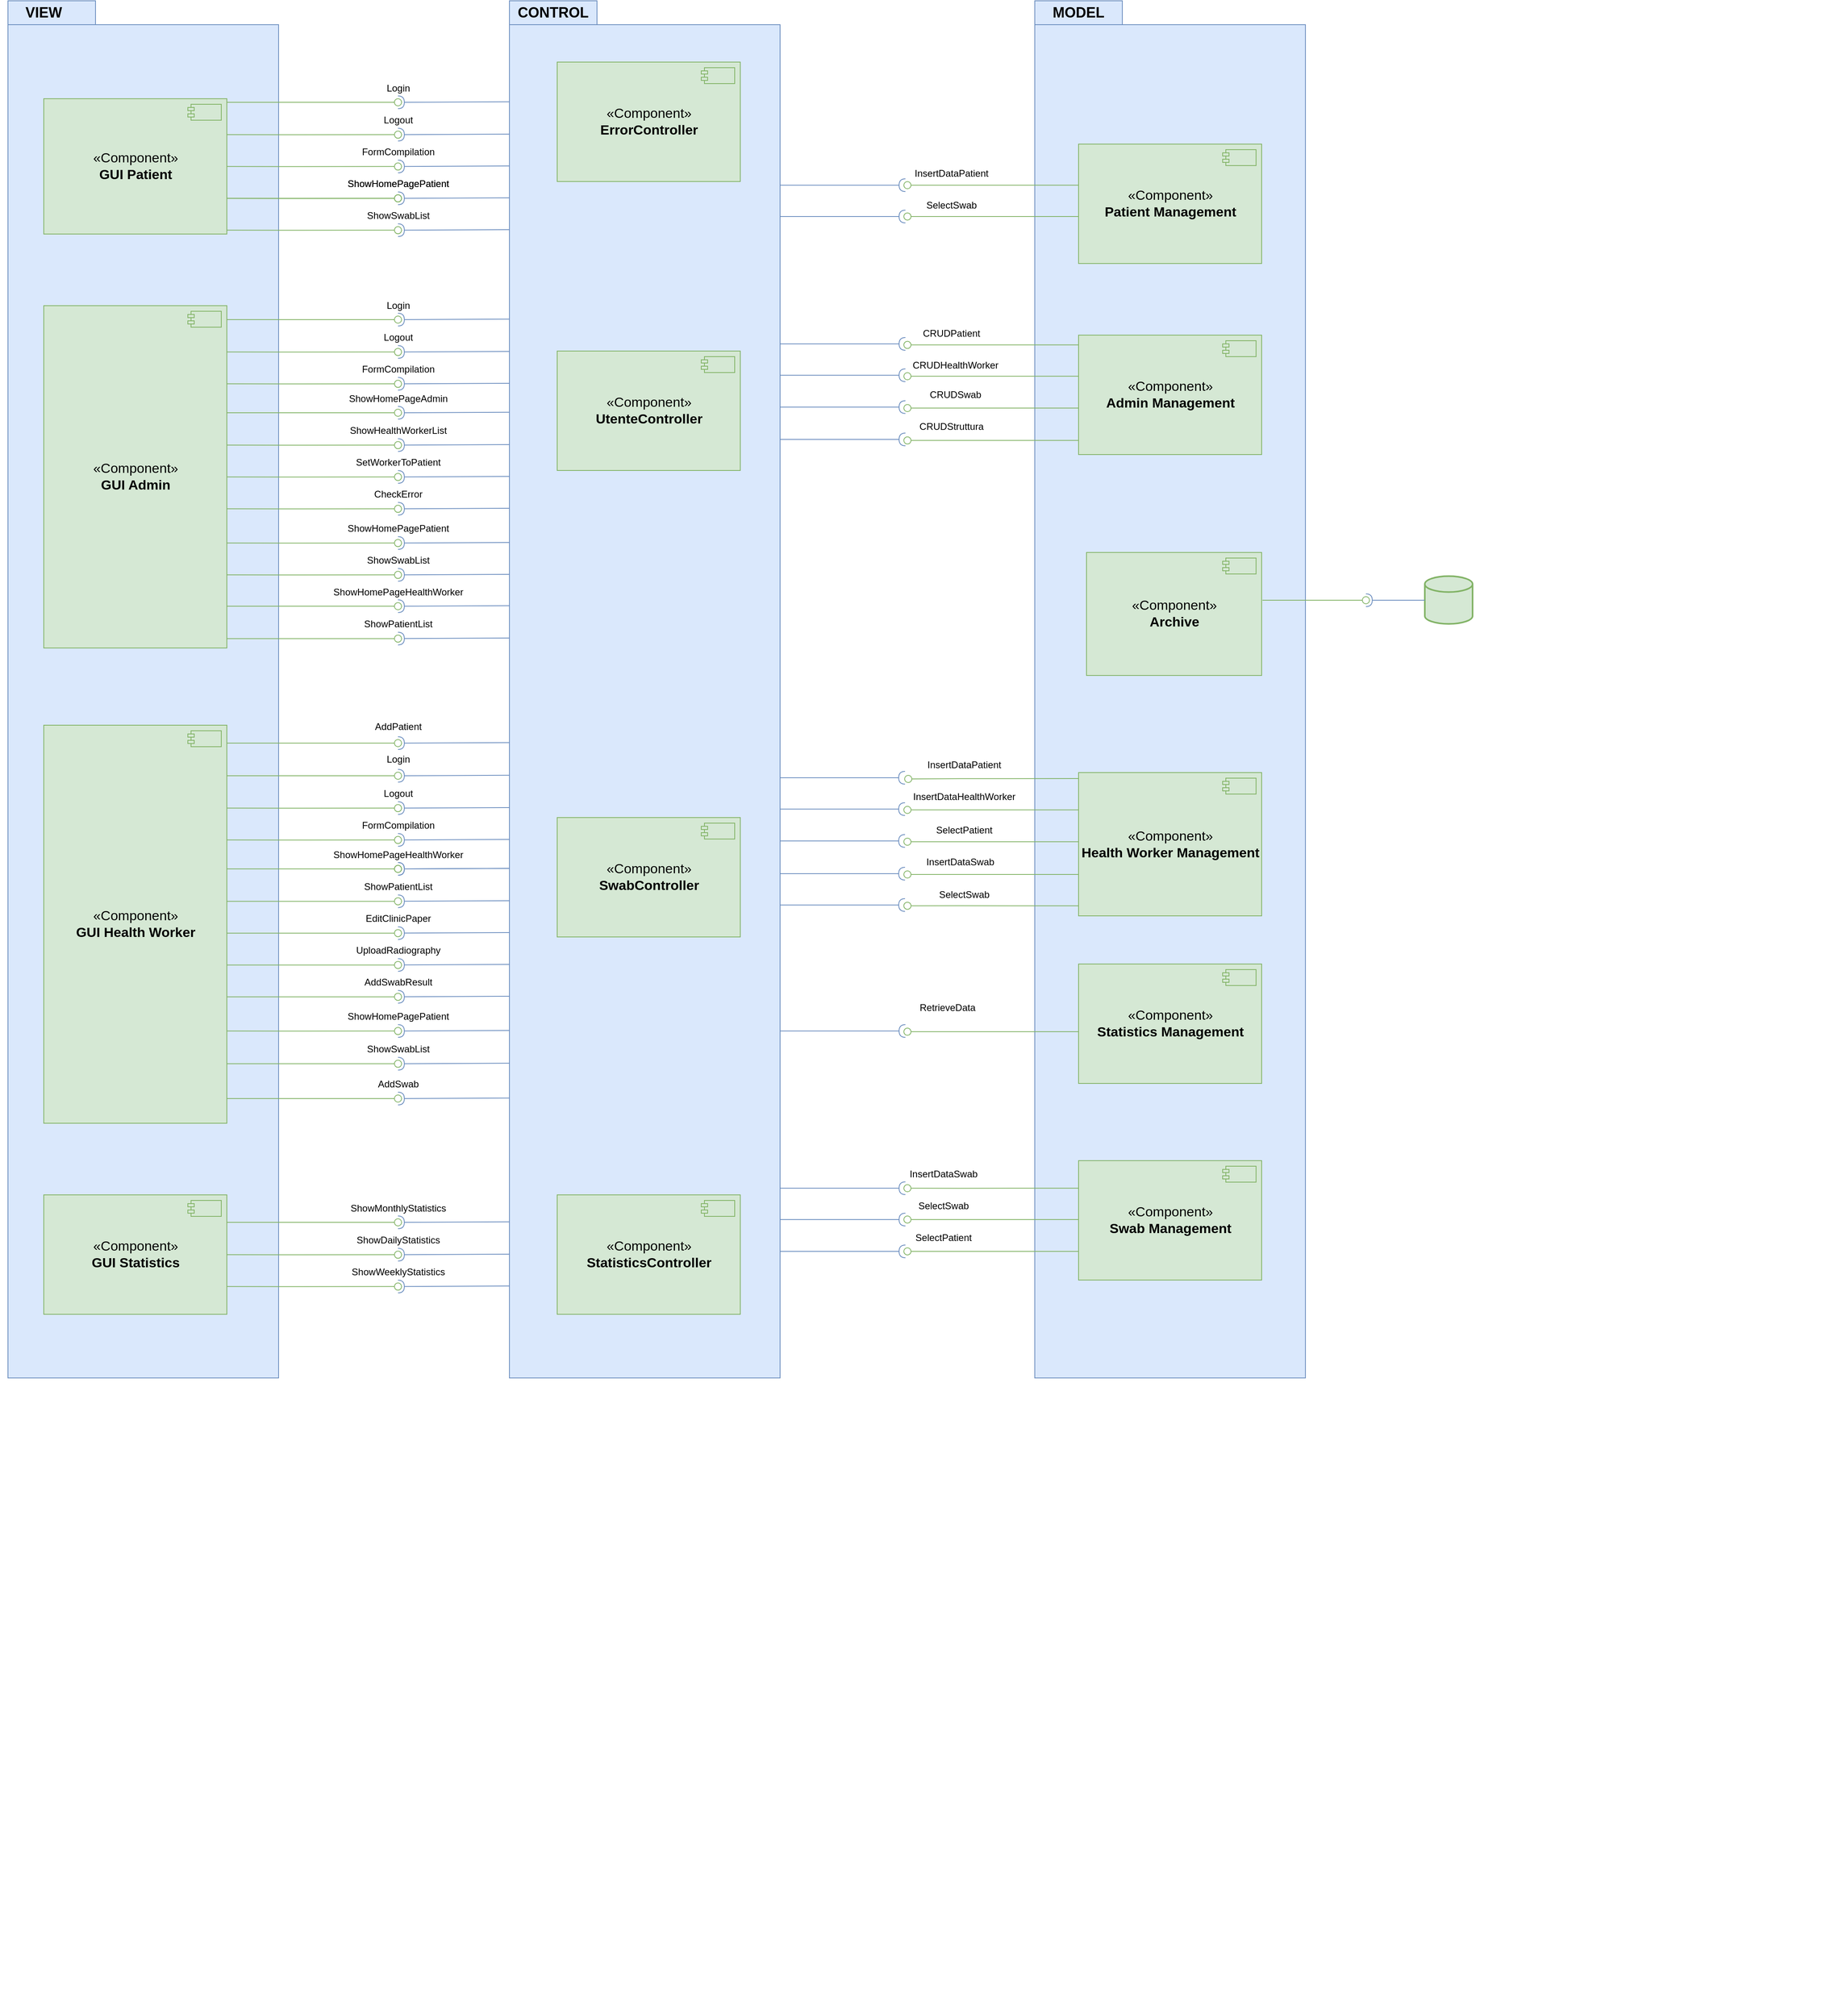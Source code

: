 <mxfile version="14.1.1" type="device"><diagram id="XE9eZFfbVWExBeblAIKu" name="Page-1"><mxGraphModel dx="1736" dy="786" grid="1" gridSize="10" guides="1" tooltips="1" connect="1" arrows="1" fold="1" page="1" pageScale="1" pageWidth="1600" pageHeight="900" math="0" shadow="0"><root><mxCell id="0"/><mxCell id="1" parent="0"/><mxCell id="obBaR4MkEqQgqmakwiYl-1" value="" style="shape=folder;fontStyle=1;spacingTop=10;tabWidth=110;tabHeight=30;tabPosition=left;html=1;fillColor=#dae8fc;strokeColor=#6c8ebf;" parent="1" vertex="1"><mxGeometry x="40" y="240" width="340" height="1730" as="geometry"/></mxCell><mxCell id="obBaR4MkEqQgqmakwiYl-4" value="" style="shape=folder;fontStyle=1;spacingTop=10;tabWidth=110;tabHeight=30;tabPosition=left;html=1;fillColor=#dae8fc;strokeColor=#6c8ebf;" parent="1" vertex="1"><mxGeometry x="670" y="240" width="340" height="1730" as="geometry"/></mxCell><mxCell id="obBaR4MkEqQgqmakwiYl-5" value="" style="shape=folder;fontStyle=1;spacingTop=10;tabWidth=110;tabHeight=30;tabPosition=left;html=1;fillColor=#dae8fc;strokeColor=#6c8ebf;" parent="1" vertex="1"><mxGeometry x="1330" y="240" width="340" height="1730" as="geometry"/></mxCell><mxCell id="obBaR4MkEqQgqmakwiYl-6" value="&lt;font style=&quot;font-size: 18px&quot;&gt;&lt;b&gt;VIEW&lt;/b&gt;&lt;/font&gt;" style="text;html=1;strokeColor=none;fillColor=none;align=center;verticalAlign=middle;whiteSpace=wrap;rounded=0;" parent="1" vertex="1"><mxGeometry x="30" y="240" width="110" height="30" as="geometry"/></mxCell><mxCell id="obBaR4MkEqQgqmakwiYl-7" value="&lt;font style=&quot;font-size: 18px&quot;&gt;&lt;b&gt;CONTROL&lt;/b&gt;&lt;/font&gt;" style="text;html=1;strokeColor=none;fillColor=none;align=center;verticalAlign=middle;whiteSpace=wrap;rounded=0;" parent="1" vertex="1"><mxGeometry x="670" y="240" width="110" height="30" as="geometry"/></mxCell><mxCell id="obBaR4MkEqQgqmakwiYl-8" value="&lt;font style=&quot;font-size: 18px&quot;&gt;&lt;b&gt;MODEL&lt;/b&gt;&lt;/font&gt;" style="text;html=1;strokeColor=none;fillColor=none;align=center;verticalAlign=middle;whiteSpace=wrap;rounded=0;" parent="1" vertex="1"><mxGeometry x="1330" y="240" width="110" height="30" as="geometry"/></mxCell><mxCell id="obBaR4MkEqQgqmakwiYl-9" value="" style="strokeWidth=2;html=1;shape=mxgraph.flowchart.database;whiteSpace=wrap;fillColor=#d5e8d4;strokeColor=#82b366;" parent="1" vertex="1"><mxGeometry x="1820" y="962.75" width="60" height="60" as="geometry"/></mxCell><mxCell id="obBaR4MkEqQgqmakwiYl-43" style="edgeStyle=orthogonalEdgeStyle;rounded=0;orthogonalLoop=1;jettySize=auto;html=1;exitX=1;exitY=0;exitDx=0;exitDy=0;endArrow=oval;endFill=0;strokeWidth=1;endSize=9;fillColor=#d5e8d4;strokeColor=#82b366;" parent="1" edge="1"><mxGeometry relative="1" as="geometry"><mxPoint x="530" y="367.5" as="targetPoint"/><mxPoint x="315" y="367.5" as="sourcePoint"/><Array as="points"><mxPoint x="380" y="367.5"/><mxPoint x="380" y="367.5"/></Array></mxGeometry></mxCell><mxCell id="obBaR4MkEqQgqmakwiYl-10" value="&lt;font style=&quot;font-size: 17px&quot;&gt;«Component»&lt;br&gt;&lt;b&gt;GUI Patient&lt;/b&gt;&lt;/font&gt;" style="html=1;dropTarget=0;fillColor=#d5e8d4;strokeColor=#82b366;" parent="1" vertex="1"><mxGeometry x="85" y="363" width="230" height="170" as="geometry"/></mxCell><mxCell id="obBaR4MkEqQgqmakwiYl-11" value="" style="shape=module;jettyWidth=8;jettyHeight=4;fillColor=#d5e8d4;strokeColor=#82b366;" parent="obBaR4MkEqQgqmakwiYl-10" vertex="1"><mxGeometry x="1" width="42" height="20" relative="1" as="geometry"><mxPoint x="-49" y="7" as="offset"/></mxGeometry></mxCell><mxCell id="obBaR4MkEqQgqmakwiYl-12" style="edgeStyle=orthogonalEdgeStyle;rounded=0;orthogonalLoop=1;jettySize=auto;html=1;exitX=0.5;exitY=1;exitDx=0;exitDy=0;" parent="obBaR4MkEqQgqmakwiYl-10" edge="1"><mxGeometry relative="1" as="geometry"><mxPoint x="202" y="31.5" as="sourcePoint"/><mxPoint x="202" y="31.5" as="targetPoint"/></mxGeometry></mxCell><mxCell id="obBaR4MkEqQgqmakwiYl-96" style="edgeStyle=orthogonalEdgeStyle;rounded=0;orthogonalLoop=1;jettySize=auto;html=1;exitX=0.5;exitY=1;exitDx=0;exitDy=0;" parent="obBaR4MkEqQgqmakwiYl-10" edge="1"><mxGeometry relative="1" as="geometry"><mxPoint x="287" y="887.5" as="sourcePoint"/><mxPoint x="287" y="887.5" as="targetPoint"/></mxGeometry></mxCell><mxCell id="obBaR4MkEqQgqmakwiYl-13" value="&lt;font style=&quot;font-size: 17px&quot;&gt;«Component»&lt;br&gt;&lt;b&gt;GUI Admin&lt;/b&gt;&lt;/font&gt;" style="html=1;dropTarget=0;fillColor=#d5e8d4;strokeColor=#82b366;" parent="1" vertex="1"><mxGeometry x="85" y="623" width="230" height="430" as="geometry"/></mxCell><mxCell id="obBaR4MkEqQgqmakwiYl-14" value="" style="shape=module;jettyWidth=8;jettyHeight=4;fillColor=#d5e8d4;strokeColor=#82b366;" parent="obBaR4MkEqQgqmakwiYl-13" vertex="1"><mxGeometry x="1" width="42" height="20" relative="1" as="geometry"><mxPoint x="-49" y="7" as="offset"/></mxGeometry></mxCell><mxCell id="obBaR4MkEqQgqmakwiYl-15" style="edgeStyle=orthogonalEdgeStyle;rounded=0;orthogonalLoop=1;jettySize=auto;html=1;exitX=0.5;exitY=1;exitDx=0;exitDy=0;" parent="obBaR4MkEqQgqmakwiYl-13" source="obBaR4MkEqQgqmakwiYl-14" target="obBaR4MkEqQgqmakwiYl-14" edge="1"><mxGeometry relative="1" as="geometry"/></mxCell><mxCell id="obBaR4MkEqQgqmakwiYl-16" value="&lt;font style=&quot;font-size: 17px&quot;&gt;«Component»&lt;br&gt;&lt;b&gt;GUI Health Worker&lt;/b&gt;&lt;/font&gt;" style="html=1;dropTarget=0;fillColor=#d5e8d4;strokeColor=#82b366;" parent="1" vertex="1"><mxGeometry x="85" y="1150" width="230" height="500" as="geometry"/></mxCell><mxCell id="obBaR4MkEqQgqmakwiYl-17" value="" style="shape=module;jettyWidth=8;jettyHeight=4;fillColor=#d5e8d4;strokeColor=#82b366;" parent="obBaR4MkEqQgqmakwiYl-16" vertex="1"><mxGeometry x="1" width="42" height="20" relative="1" as="geometry"><mxPoint x="-49" y="7" as="offset"/></mxGeometry></mxCell><mxCell id="obBaR4MkEqQgqmakwiYl-18" style="edgeStyle=orthogonalEdgeStyle;rounded=0;orthogonalLoop=1;jettySize=auto;html=1;exitX=0.5;exitY=1;exitDx=0;exitDy=0;" parent="obBaR4MkEqQgqmakwiYl-16" source="obBaR4MkEqQgqmakwiYl-17" target="obBaR4MkEqQgqmakwiYl-17" edge="1"><mxGeometry relative="1" as="geometry"/></mxCell><mxCell id="obBaR4MkEqQgqmakwiYl-19" value="&lt;font style=&quot;font-size: 17px&quot;&gt;«Component»&lt;br&gt;&lt;b&gt;GUI Statistics&lt;/b&gt;&lt;/font&gt;" style="html=1;dropTarget=0;fillColor=#d5e8d4;strokeColor=#82b366;" parent="1" vertex="1"><mxGeometry x="85" y="1740" width="230" height="150" as="geometry"/></mxCell><mxCell id="obBaR4MkEqQgqmakwiYl-20" value="" style="shape=module;jettyWidth=8;jettyHeight=4;fillColor=#d5e8d4;strokeColor=#82b366;" parent="obBaR4MkEqQgqmakwiYl-19" vertex="1"><mxGeometry x="1" width="42" height="20" relative="1" as="geometry"><mxPoint x="-49" y="7" as="offset"/></mxGeometry></mxCell><mxCell id="obBaR4MkEqQgqmakwiYl-21" style="edgeStyle=orthogonalEdgeStyle;rounded=0;orthogonalLoop=1;jettySize=auto;html=1;exitX=0.5;exitY=1;exitDx=0;exitDy=0;" parent="obBaR4MkEqQgqmakwiYl-19" source="obBaR4MkEqQgqmakwiYl-20" target="obBaR4MkEqQgqmakwiYl-20" edge="1"><mxGeometry relative="1" as="geometry"/></mxCell><mxCell id="obBaR4MkEqQgqmakwiYl-22" value="&lt;font style=&quot;font-size: 17px&quot;&gt;«Component»&lt;br&gt;&lt;b&gt;Patient Management&lt;/b&gt;&lt;/font&gt;" style="html=1;dropTarget=0;fillColor=#d5e8d4;strokeColor=#82b366;" parent="1" vertex="1"><mxGeometry x="1385" y="420" width="230" height="150" as="geometry"/></mxCell><mxCell id="obBaR4MkEqQgqmakwiYl-23" value="" style="shape=module;jettyWidth=8;jettyHeight=4;fillColor=#d5e8d4;strokeColor=#82b366;" parent="obBaR4MkEqQgqmakwiYl-22" vertex="1"><mxGeometry x="1" width="42" height="20" relative="1" as="geometry"><mxPoint x="-49" y="7" as="offset"/></mxGeometry></mxCell><mxCell id="obBaR4MkEqQgqmakwiYl-24" style="edgeStyle=orthogonalEdgeStyle;rounded=0;orthogonalLoop=1;jettySize=auto;html=1;exitX=0.5;exitY=1;exitDx=0;exitDy=0;" parent="obBaR4MkEqQgqmakwiYl-22" source="obBaR4MkEqQgqmakwiYl-23" target="obBaR4MkEqQgqmakwiYl-23" edge="1"><mxGeometry relative="1" as="geometry"/></mxCell><mxCell id="obBaR4MkEqQgqmakwiYl-170" style="edgeStyle=orthogonalEdgeStyle;rounded=0;orthogonalLoop=1;jettySize=auto;html=1;exitX=0.5;exitY=1;exitDx=0;exitDy=0;" parent="obBaR4MkEqQgqmakwiYl-22" edge="1"><mxGeometry relative="1" as="geometry"><mxPoint x="929.5" y="1021.63" as="sourcePoint"/><mxPoint x="929.5" y="1021.63" as="targetPoint"/></mxGeometry></mxCell><mxCell id="obBaR4MkEqQgqmakwiYl-25" value="&lt;font style=&quot;font-size: 17px&quot;&gt;«Component»&lt;br&gt;&lt;b&gt;Admin Management&lt;/b&gt;&lt;/font&gt;" style="html=1;dropTarget=0;fillColor=#d5e8d4;strokeColor=#82b366;" parent="1" vertex="1"><mxGeometry x="1385" y="660" width="230" height="150" as="geometry"/></mxCell><mxCell id="obBaR4MkEqQgqmakwiYl-26" value="" style="shape=module;jettyWidth=8;jettyHeight=4;fillColor=#d5e8d4;strokeColor=#82b366;" parent="obBaR4MkEqQgqmakwiYl-25" vertex="1"><mxGeometry x="1" width="42" height="20" relative="1" as="geometry"><mxPoint x="-49" y="7" as="offset"/></mxGeometry></mxCell><mxCell id="obBaR4MkEqQgqmakwiYl-27" style="edgeStyle=orthogonalEdgeStyle;rounded=0;orthogonalLoop=1;jettySize=auto;html=1;exitX=0.5;exitY=1;exitDx=0;exitDy=0;" parent="obBaR4MkEqQgqmakwiYl-25" source="obBaR4MkEqQgqmakwiYl-26" target="obBaR4MkEqQgqmakwiYl-26" edge="1"><mxGeometry relative="1" as="geometry"/></mxCell><mxCell id="obBaR4MkEqQgqmakwiYl-28" value="&lt;font style=&quot;font-size: 17px&quot;&gt;«Component»&lt;br&gt;&lt;b&gt;Health Worker Management&lt;/b&gt;&lt;/font&gt;" style="html=1;dropTarget=0;fillColor=#d5e8d4;strokeColor=#82b366;" parent="1" vertex="1"><mxGeometry x="1385" y="1209.5" width="230" height="180" as="geometry"/></mxCell><mxCell id="obBaR4MkEqQgqmakwiYl-29" value="" style="shape=module;jettyWidth=8;jettyHeight=4;fillColor=#d5e8d4;strokeColor=#82b366;" parent="obBaR4MkEqQgqmakwiYl-28" vertex="1"><mxGeometry x="1" width="42" height="20" relative="1" as="geometry"><mxPoint x="-49" y="7" as="offset"/></mxGeometry></mxCell><mxCell id="obBaR4MkEqQgqmakwiYl-30" style="edgeStyle=orthogonalEdgeStyle;rounded=0;orthogonalLoop=1;jettySize=auto;html=1;exitX=0.5;exitY=1;exitDx=0;exitDy=0;" parent="obBaR4MkEqQgqmakwiYl-28" source="obBaR4MkEqQgqmakwiYl-29" target="obBaR4MkEqQgqmakwiYl-29" edge="1"><mxGeometry relative="1" as="geometry"/></mxCell><mxCell id="obBaR4MkEqQgqmakwiYl-31" value="&lt;font style=&quot;font-size: 17px&quot;&gt;«Component»&lt;br&gt;&lt;b&gt;Statistics Management&lt;/b&gt;&lt;/font&gt;" style="html=1;dropTarget=0;fillColor=#d5e8d4;strokeColor=#82b366;" parent="1" vertex="1"><mxGeometry x="1385" y="1450" width="230" height="150" as="geometry"/></mxCell><mxCell id="obBaR4MkEqQgqmakwiYl-32" value="" style="shape=module;jettyWidth=8;jettyHeight=4;fillColor=#d5e8d4;strokeColor=#82b366;" parent="obBaR4MkEqQgqmakwiYl-31" vertex="1"><mxGeometry x="1" width="42" height="20" relative="1" as="geometry"><mxPoint x="-49" y="7" as="offset"/></mxGeometry></mxCell><mxCell id="obBaR4MkEqQgqmakwiYl-33" style="edgeStyle=orthogonalEdgeStyle;rounded=0;orthogonalLoop=1;jettySize=auto;html=1;exitX=0.5;exitY=1;exitDx=0;exitDy=0;" parent="obBaR4MkEqQgqmakwiYl-31" source="obBaR4MkEqQgqmakwiYl-32" target="obBaR4MkEqQgqmakwiYl-32" edge="1"><mxGeometry relative="1" as="geometry"/></mxCell><mxCell id="obBaR4MkEqQgqmakwiYl-34" value="&lt;font style=&quot;font-size: 17px&quot;&gt;«Component»&lt;br&gt;&lt;b&gt;Swab Management&lt;/b&gt;&lt;/font&gt;" style="html=1;dropTarget=0;fillColor=#d5e8d4;strokeColor=#82b366;" parent="1" vertex="1"><mxGeometry x="1385" y="1697" width="230" height="150" as="geometry"/></mxCell><mxCell id="obBaR4MkEqQgqmakwiYl-35" value="" style="shape=module;jettyWidth=8;jettyHeight=4;fillColor=#d5e8d4;strokeColor=#82b366;" parent="obBaR4MkEqQgqmakwiYl-34" vertex="1"><mxGeometry x="1" width="42" height="20" relative="1" as="geometry"><mxPoint x="-49" y="7" as="offset"/></mxGeometry></mxCell><mxCell id="obBaR4MkEqQgqmakwiYl-36" style="edgeStyle=orthogonalEdgeStyle;rounded=0;orthogonalLoop=1;jettySize=auto;html=1;exitX=0.5;exitY=1;exitDx=0;exitDy=0;" parent="obBaR4MkEqQgqmakwiYl-34" source="obBaR4MkEqQgqmakwiYl-35" target="obBaR4MkEqQgqmakwiYl-35" edge="1"><mxGeometry relative="1" as="geometry"/></mxCell><mxCell id="obBaR4MkEqQgqmakwiYl-37" value="&lt;font style=&quot;font-size: 17px&quot;&gt;«Component»&lt;br&gt;&lt;b&gt;Archive&lt;/b&gt;&lt;br&gt;&lt;/font&gt;" style="html=1;dropTarget=0;fillColor=#d5e8d4;strokeColor=#82b366;" parent="1" vertex="1"><mxGeometry x="1395" y="933" width="220" height="154.5" as="geometry"/></mxCell><mxCell id="obBaR4MkEqQgqmakwiYl-38" value="" style="shape=module;jettyWidth=8;jettyHeight=4;fillColor=#d5e8d4;strokeColor=#82b366;" parent="obBaR4MkEqQgqmakwiYl-37" vertex="1"><mxGeometry x="1" width="42" height="20" relative="1" as="geometry"><mxPoint x="-49" y="7" as="offset"/></mxGeometry></mxCell><mxCell id="obBaR4MkEqQgqmakwiYl-44" value="" style="endArrow=halfCircle;html=1;endFill=0;strokeWidth=1;exitX=0;exitY=0.121;exitDx=0;exitDy=0;exitPerimeter=0;fillColor=#dae8fc;strokeColor=#6c8ebf;" parent="1" edge="1"><mxGeometry width="50" height="50" relative="1" as="geometry"><mxPoint x="670" y="366.83" as="sourcePoint"/><mxPoint x="530" y="367.5" as="targetPoint"/></mxGeometry></mxCell><mxCell id="obBaR4MkEqQgqmakwiYl-45" style="edgeStyle=orthogonalEdgeStyle;rounded=0;orthogonalLoop=1;jettySize=auto;html=1;exitX=1;exitY=0;exitDx=0;exitDy=0;endArrow=oval;endFill=0;strokeWidth=1;endSize=9;fillColor=#d5e8d4;strokeColor=#82b366;" parent="1" edge="1"><mxGeometry relative="1" as="geometry"><mxPoint x="530" y="408.17" as="targetPoint"/><mxPoint x="315" y="408.17" as="sourcePoint"/><Array as="points"><mxPoint x="380" y="408.17"/><mxPoint x="380" y="408.17"/></Array></mxGeometry></mxCell><mxCell id="obBaR4MkEqQgqmakwiYl-46" value="" style="endArrow=halfCircle;html=1;endFill=0;strokeWidth=1;exitX=0;exitY=0.121;exitDx=0;exitDy=0;exitPerimeter=0;fillColor=#dae8fc;strokeColor=#6c8ebf;" parent="1" edge="1"><mxGeometry width="50" height="50" relative="1" as="geometry"><mxPoint x="670" y="407.5" as="sourcePoint"/><mxPoint x="530" y="408.17" as="targetPoint"/></mxGeometry></mxCell><mxCell id="obBaR4MkEqQgqmakwiYl-47" style="edgeStyle=orthogonalEdgeStyle;rounded=0;orthogonalLoop=1;jettySize=auto;html=1;exitX=1;exitY=0;exitDx=0;exitDy=0;endArrow=oval;endFill=0;strokeWidth=1;endSize=9;fillColor=#d5e8d4;strokeColor=#82b366;" parent="1" edge="1"><mxGeometry relative="1" as="geometry"><mxPoint x="530" y="448.17" as="targetPoint"/><mxPoint x="315" y="448.17" as="sourcePoint"/><Array as="points"><mxPoint x="380" y="448.17"/><mxPoint x="380" y="448.17"/></Array></mxGeometry></mxCell><mxCell id="obBaR4MkEqQgqmakwiYl-48" value="" style="endArrow=halfCircle;html=1;endFill=0;strokeWidth=1;exitX=0;exitY=0.121;exitDx=0;exitDy=0;exitPerimeter=0;fillColor=#dae8fc;strokeColor=#6c8ebf;" parent="1" edge="1"><mxGeometry width="50" height="50" relative="1" as="geometry"><mxPoint x="670" y="447.5" as="sourcePoint"/><mxPoint x="530" y="448.17" as="targetPoint"/></mxGeometry></mxCell><mxCell id="obBaR4MkEqQgqmakwiYl-49" style="edgeStyle=orthogonalEdgeStyle;rounded=0;orthogonalLoop=1;jettySize=auto;html=1;exitX=1;exitY=0;exitDx=0;exitDy=0;endArrow=oval;endFill=0;strokeWidth=1;endSize=9;fillColor=#d5e8d4;strokeColor=#82b366;" parent="1" edge="1"><mxGeometry relative="1" as="geometry"><mxPoint x="530" y="488.17" as="targetPoint"/><mxPoint x="315" y="488.17" as="sourcePoint"/><Array as="points"><mxPoint x="380" y="488.17"/><mxPoint x="380" y="488.17"/></Array></mxGeometry></mxCell><mxCell id="obBaR4MkEqQgqmakwiYl-50" value="" style="endArrow=halfCircle;html=1;endFill=0;strokeWidth=1;exitX=0;exitY=0.121;exitDx=0;exitDy=0;exitPerimeter=0;fillColor=#dae8fc;strokeColor=#6c8ebf;" parent="1" edge="1"><mxGeometry width="50" height="50" relative="1" as="geometry"><mxPoint x="670" y="487.5" as="sourcePoint"/><mxPoint x="530" y="488.17" as="targetPoint"/></mxGeometry></mxCell><mxCell id="obBaR4MkEqQgqmakwiYl-51" style="edgeStyle=orthogonalEdgeStyle;rounded=0;orthogonalLoop=1;jettySize=auto;html=1;exitX=1;exitY=0;exitDx=0;exitDy=0;endArrow=oval;endFill=0;strokeWidth=1;endSize=9;fillColor=#d5e8d4;strokeColor=#82b366;" parent="1" edge="1"><mxGeometry relative="1" as="geometry"><mxPoint x="530" y="528.17" as="targetPoint"/><mxPoint x="315" y="528.17" as="sourcePoint"/><Array as="points"><mxPoint x="380" y="528.17"/><mxPoint x="380" y="528.17"/></Array></mxGeometry></mxCell><mxCell id="obBaR4MkEqQgqmakwiYl-52" value="" style="endArrow=halfCircle;html=1;endFill=0;strokeWidth=1;exitX=0;exitY=0.121;exitDx=0;exitDy=0;exitPerimeter=0;fillColor=#dae8fc;strokeColor=#6c8ebf;" parent="1" edge="1"><mxGeometry width="50" height="50" relative="1" as="geometry"><mxPoint x="670" y="527.5" as="sourcePoint"/><mxPoint x="530" y="528.17" as="targetPoint"/></mxGeometry></mxCell><mxCell id="obBaR4MkEqQgqmakwiYl-53" style="edgeStyle=orthogonalEdgeStyle;rounded=0;orthogonalLoop=1;jettySize=auto;html=1;exitX=1;exitY=0;exitDx=0;exitDy=0;endArrow=oval;endFill=0;strokeWidth=1;endSize=9;fillColor=#d5e8d4;strokeColor=#82b366;" parent="1" edge="1"><mxGeometry relative="1" as="geometry"><mxPoint x="530" y="1330.52" as="targetPoint"/><mxPoint x="315" y="1330.52" as="sourcePoint"/><Array as="points"><mxPoint x="380" y="1330.52"/><mxPoint x="380" y="1330.52"/></Array></mxGeometry></mxCell><mxCell id="obBaR4MkEqQgqmakwiYl-54" value="" style="endArrow=halfCircle;html=1;endFill=0;strokeWidth=1;exitX=0;exitY=0.121;exitDx=0;exitDy=0;exitPerimeter=0;fillColor=#dae8fc;strokeColor=#6c8ebf;" parent="1" edge="1"><mxGeometry width="50" height="50" relative="1" as="geometry"><mxPoint x="670" y="1329.85" as="sourcePoint"/><mxPoint x="530" y="1330.52" as="targetPoint"/></mxGeometry></mxCell><mxCell id="obBaR4MkEqQgqmakwiYl-55" style="edgeStyle=orthogonalEdgeStyle;rounded=0;orthogonalLoop=1;jettySize=auto;html=1;exitX=1;exitY=0;exitDx=0;exitDy=0;endArrow=oval;endFill=0;strokeWidth=1;endSize=9;fillColor=#d5e8d4;strokeColor=#82b366;" parent="1" edge="1"><mxGeometry relative="1" as="geometry"><mxPoint x="530" y="1371.19" as="targetPoint"/><mxPoint x="315" y="1371.19" as="sourcePoint"/><Array as="points"><mxPoint x="380" y="1371.19"/><mxPoint x="380" y="1371.19"/></Array></mxGeometry></mxCell><mxCell id="obBaR4MkEqQgqmakwiYl-56" value="" style="endArrow=halfCircle;html=1;endFill=0;strokeWidth=1;exitX=0;exitY=0.121;exitDx=0;exitDy=0;exitPerimeter=0;fillColor=#dae8fc;strokeColor=#6c8ebf;" parent="1" edge="1"><mxGeometry width="50" height="50" relative="1" as="geometry"><mxPoint x="670" y="1370.52" as="sourcePoint"/><mxPoint x="530" y="1371.19" as="targetPoint"/></mxGeometry></mxCell><mxCell id="obBaR4MkEqQgqmakwiYl-57" style="edgeStyle=orthogonalEdgeStyle;rounded=0;orthogonalLoop=1;jettySize=auto;html=1;exitX=1;exitY=0;exitDx=0;exitDy=0;endArrow=oval;endFill=0;strokeWidth=1;endSize=9;fillColor=#d5e8d4;strokeColor=#82b366;" parent="1" edge="1"><mxGeometry relative="1" as="geometry"><mxPoint x="530" y="1411.19" as="targetPoint"/><mxPoint x="315" y="1411.19" as="sourcePoint"/><Array as="points"><mxPoint x="380" y="1411.19"/><mxPoint x="380" y="1411.19"/></Array></mxGeometry></mxCell><mxCell id="obBaR4MkEqQgqmakwiYl-58" value="" style="endArrow=halfCircle;html=1;endFill=0;strokeWidth=1;exitX=0;exitY=0.121;exitDx=0;exitDy=0;exitPerimeter=0;fillColor=#dae8fc;strokeColor=#6c8ebf;" parent="1" edge="1"><mxGeometry width="50" height="50" relative="1" as="geometry"><mxPoint x="670" y="1410.52" as="sourcePoint"/><mxPoint x="530" y="1411.19" as="targetPoint"/></mxGeometry></mxCell><mxCell id="obBaR4MkEqQgqmakwiYl-59" style="edgeStyle=orthogonalEdgeStyle;rounded=0;orthogonalLoop=1;jettySize=auto;html=1;exitX=1;exitY=0;exitDx=0;exitDy=0;endArrow=oval;endFill=0;strokeWidth=1;endSize=9;fillColor=#d5e8d4;strokeColor=#82b366;" parent="1" edge="1"><mxGeometry relative="1" as="geometry"><mxPoint x="530" y="1451.19" as="targetPoint"/><mxPoint x="315" y="1451.19" as="sourcePoint"/><Array as="points"><mxPoint x="380" y="1451.19"/><mxPoint x="380" y="1451.19"/></Array></mxGeometry></mxCell><mxCell id="obBaR4MkEqQgqmakwiYl-60" value="" style="endArrow=halfCircle;html=1;endFill=0;strokeWidth=1;exitX=0;exitY=0.121;exitDx=0;exitDy=0;exitPerimeter=0;fillColor=#dae8fc;strokeColor=#6c8ebf;" parent="1" edge="1"><mxGeometry width="50" height="50" relative="1" as="geometry"><mxPoint x="670" y="1450.52" as="sourcePoint"/><mxPoint x="530" y="1451.19" as="targetPoint"/></mxGeometry></mxCell><mxCell id="obBaR4MkEqQgqmakwiYl-61" style="edgeStyle=orthogonalEdgeStyle;rounded=0;orthogonalLoop=1;jettySize=auto;html=1;exitX=1;exitY=0;exitDx=0;exitDy=0;endArrow=oval;endFill=0;strokeWidth=1;endSize=9;fillColor=#d5e8d4;strokeColor=#82b366;" parent="1" edge="1"><mxGeometry relative="1" as="geometry"><mxPoint x="530" y="1491.19" as="targetPoint"/><mxPoint x="315" y="1491.19" as="sourcePoint"/><Array as="points"><mxPoint x="380" y="1491.19"/><mxPoint x="380" y="1491.19"/></Array></mxGeometry></mxCell><mxCell id="obBaR4MkEqQgqmakwiYl-62" value="" style="endArrow=halfCircle;html=1;endFill=0;strokeWidth=1;exitX=0;exitY=0.121;exitDx=0;exitDy=0;exitPerimeter=0;fillColor=#dae8fc;strokeColor=#6c8ebf;" parent="1" edge="1"><mxGeometry width="50" height="50" relative="1" as="geometry"><mxPoint x="670" y="1490.52" as="sourcePoint"/><mxPoint x="530" y="1491.19" as="targetPoint"/></mxGeometry></mxCell><mxCell id="obBaR4MkEqQgqmakwiYl-63" style="edgeStyle=orthogonalEdgeStyle;rounded=0;orthogonalLoop=1;jettySize=auto;html=1;exitX=1;exitY=0;exitDx=0;exitDy=0;endArrow=oval;endFill=0;strokeWidth=1;endSize=9;fillColor=#d5e8d4;strokeColor=#82b366;" parent="1" edge="1"><mxGeometry relative="1" as="geometry"><mxPoint x="530" y="1774.5" as="targetPoint"/><mxPoint x="315" y="1774.5" as="sourcePoint"/><Array as="points"><mxPoint x="380" y="1774.5"/><mxPoint x="380" y="1774.5"/></Array></mxGeometry></mxCell><mxCell id="obBaR4MkEqQgqmakwiYl-64" value="" style="endArrow=halfCircle;html=1;endFill=0;strokeWidth=1;exitX=0;exitY=0.121;exitDx=0;exitDy=0;exitPerimeter=0;fillColor=#dae8fc;strokeColor=#6c8ebf;" parent="1" edge="1"><mxGeometry width="50" height="50" relative="1" as="geometry"><mxPoint x="670" y="1773.83" as="sourcePoint"/><mxPoint x="530" y="1774.5" as="targetPoint"/></mxGeometry></mxCell><mxCell id="obBaR4MkEqQgqmakwiYl-65" style="edgeStyle=orthogonalEdgeStyle;rounded=0;orthogonalLoop=1;jettySize=auto;html=1;exitX=1;exitY=0;exitDx=0;exitDy=0;endArrow=oval;endFill=0;strokeWidth=1;endSize=9;fillColor=#d5e8d4;strokeColor=#82b366;" parent="1" edge="1"><mxGeometry relative="1" as="geometry"><mxPoint x="530" y="1815.17" as="targetPoint"/><mxPoint x="315" y="1815.17" as="sourcePoint"/><Array as="points"><mxPoint x="380" y="1815.17"/><mxPoint x="380" y="1815.17"/></Array></mxGeometry></mxCell><mxCell id="obBaR4MkEqQgqmakwiYl-66" value="" style="endArrow=halfCircle;html=1;endFill=0;strokeWidth=1;exitX=0;exitY=0.121;exitDx=0;exitDy=0;exitPerimeter=0;fillColor=#dae8fc;strokeColor=#6c8ebf;" parent="1" edge="1"><mxGeometry width="50" height="50" relative="1" as="geometry"><mxPoint x="670" y="1814.5" as="sourcePoint"/><mxPoint x="530" y="1815.17" as="targetPoint"/></mxGeometry></mxCell><mxCell id="obBaR4MkEqQgqmakwiYl-67" style="edgeStyle=orthogonalEdgeStyle;rounded=0;orthogonalLoop=1;jettySize=auto;html=1;exitX=1;exitY=0;exitDx=0;exitDy=0;endArrow=oval;endFill=0;strokeWidth=1;endSize=9;fillColor=#d5e8d4;strokeColor=#82b366;" parent="1" edge="1"><mxGeometry relative="1" as="geometry"><mxPoint x="530" y="1855.17" as="targetPoint"/><mxPoint x="315" y="1855.17" as="sourcePoint"/><Array as="points"><mxPoint x="380" y="1855.17"/><mxPoint x="380" y="1855.17"/></Array></mxGeometry></mxCell><mxCell id="obBaR4MkEqQgqmakwiYl-68" value="" style="endArrow=halfCircle;html=1;endFill=0;strokeWidth=1;exitX=0;exitY=0.121;exitDx=0;exitDy=0;exitPerimeter=0;fillColor=#dae8fc;strokeColor=#6c8ebf;" parent="1" edge="1"><mxGeometry width="50" height="50" relative="1" as="geometry"><mxPoint x="670" y="1854.5" as="sourcePoint"/><mxPoint x="530" y="1855.17" as="targetPoint"/></mxGeometry></mxCell><mxCell id="obBaR4MkEqQgqmakwiYl-69" style="edgeStyle=orthogonalEdgeStyle;rounded=0;orthogonalLoop=1;jettySize=auto;html=1;exitX=1;exitY=0;exitDx=0;exitDy=0;endArrow=oval;endFill=0;strokeWidth=1;endSize=9;fillColor=#d5e8d4;strokeColor=#82b366;" parent="1" edge="1"><mxGeometry relative="1" as="geometry"><mxPoint x="530" y="757.5" as="targetPoint"/><mxPoint x="315" y="757.5" as="sourcePoint"/><Array as="points"><mxPoint x="380" y="757.5"/><mxPoint x="380" y="757.5"/></Array></mxGeometry></mxCell><mxCell id="obBaR4MkEqQgqmakwiYl-70" value="" style="endArrow=halfCircle;html=1;endFill=0;strokeWidth=1;exitX=0;exitY=0.121;exitDx=0;exitDy=0;exitPerimeter=0;fillColor=#dae8fc;strokeColor=#6c8ebf;" parent="1" edge="1"><mxGeometry width="50" height="50" relative="1" as="geometry"><mxPoint x="670" y="756.83" as="sourcePoint"/><mxPoint x="530" y="757.5" as="targetPoint"/></mxGeometry></mxCell><mxCell id="obBaR4MkEqQgqmakwiYl-71" style="edgeStyle=orthogonalEdgeStyle;rounded=0;orthogonalLoop=1;jettySize=auto;html=1;exitX=1;exitY=0;exitDx=0;exitDy=0;endArrow=oval;endFill=0;strokeWidth=1;endSize=9;fillColor=#d5e8d4;strokeColor=#82b366;" parent="1" edge="1"><mxGeometry relative="1" as="geometry"><mxPoint x="530" y="798.17" as="targetPoint"/><mxPoint x="315" y="798.17" as="sourcePoint"/><Array as="points"><mxPoint x="380" y="798.17"/><mxPoint x="380" y="798.17"/></Array></mxGeometry></mxCell><mxCell id="obBaR4MkEqQgqmakwiYl-72" value="" style="endArrow=halfCircle;html=1;endFill=0;strokeWidth=1;exitX=0;exitY=0.121;exitDx=0;exitDy=0;exitPerimeter=0;fillColor=#dae8fc;strokeColor=#6c8ebf;" parent="1" edge="1"><mxGeometry width="50" height="50" relative="1" as="geometry"><mxPoint x="670" y="797.5" as="sourcePoint"/><mxPoint x="530" y="798.17" as="targetPoint"/></mxGeometry></mxCell><mxCell id="obBaR4MkEqQgqmakwiYl-73" style="edgeStyle=orthogonalEdgeStyle;rounded=0;orthogonalLoop=1;jettySize=auto;html=1;exitX=1;exitY=0;exitDx=0;exitDy=0;endArrow=oval;endFill=0;strokeWidth=1;endSize=9;fillColor=#d5e8d4;strokeColor=#82b366;" parent="1" edge="1"><mxGeometry relative="1" as="geometry"><mxPoint x="530" y="838.17" as="targetPoint"/><mxPoint x="315" y="838.17" as="sourcePoint"/><Array as="points"><mxPoint x="380" y="838.17"/><mxPoint x="380" y="838.17"/></Array></mxGeometry></mxCell><mxCell id="obBaR4MkEqQgqmakwiYl-74" value="" style="endArrow=halfCircle;html=1;endFill=0;strokeWidth=1;exitX=0;exitY=0.121;exitDx=0;exitDy=0;exitPerimeter=0;fillColor=#dae8fc;strokeColor=#6c8ebf;" parent="1" edge="1"><mxGeometry width="50" height="50" relative="1" as="geometry"><mxPoint x="670" y="837.5" as="sourcePoint"/><mxPoint x="530" y="838.17" as="targetPoint"/></mxGeometry></mxCell><mxCell id="obBaR4MkEqQgqmakwiYl-75" style="edgeStyle=orthogonalEdgeStyle;rounded=0;orthogonalLoop=1;jettySize=auto;html=1;exitX=1;exitY=0;exitDx=0;exitDy=0;endArrow=oval;endFill=0;strokeWidth=1;endSize=9;fillColor=#d5e8d4;strokeColor=#82b366;" parent="1" edge="1"><mxGeometry relative="1" as="geometry"><mxPoint x="530" y="878.17" as="targetPoint"/><mxPoint x="315" y="878.17" as="sourcePoint"/><Array as="points"><mxPoint x="380" y="878.17"/><mxPoint x="380" y="878.17"/></Array></mxGeometry></mxCell><mxCell id="obBaR4MkEqQgqmakwiYl-76" value="" style="endArrow=halfCircle;html=1;endFill=0;strokeWidth=1;exitX=0;exitY=0.121;exitDx=0;exitDy=0;exitPerimeter=0;fillColor=#dae8fc;strokeColor=#6c8ebf;" parent="1" edge="1"><mxGeometry width="50" height="50" relative="1" as="geometry"><mxPoint x="670" y="877.5" as="sourcePoint"/><mxPoint x="530" y="878.17" as="targetPoint"/></mxGeometry></mxCell><mxCell id="obBaR4MkEqQgqmakwiYl-77" value="Login" style="text;html=1;align=center;verticalAlign=middle;resizable=0;points=[];autosize=1;" parent="1" vertex="1"><mxGeometry x="510" y="340" width="40" height="20" as="geometry"/></mxCell><mxCell id="obBaR4MkEqQgqmakwiYl-78" value="Logout" style="text;html=1;align=center;verticalAlign=middle;resizable=0;points=[];autosize=1;imageHeight=24;" parent="1" vertex="1"><mxGeometry x="505" y="380" width="50" height="20" as="geometry"/></mxCell><mxCell id="obBaR4MkEqQgqmakwiYl-79" value="FormCompilation" style="text;html=1;align=center;verticalAlign=middle;resizable=0;points=[];autosize=1;" parent="1" vertex="1"><mxGeometry x="475" y="420" width="110" height="20" as="geometry"/></mxCell><mxCell id="obBaR4MkEqQgqmakwiYl-80" value="ShowHomePagePatient" style="text;html=1;align=center;verticalAlign=middle;resizable=0;points=[];autosize=1;" parent="1" vertex="1"><mxGeometry x="460" y="460" width="140" height="20" as="geometry"/></mxCell><mxCell id="obBaR4MkEqQgqmakwiYl-81" value="ShowSwabList" style="text;html=1;align=center;verticalAlign=middle;resizable=0;points=[];autosize=1;" parent="1" vertex="1"><mxGeometry x="485" y="500" width="90" height="20" as="geometry"/></mxCell><mxCell id="obBaR4MkEqQgqmakwiYl-82" value="ShowHomePageAdmin" style="text;html=1;align=center;verticalAlign=middle;resizable=0;points=[];autosize=1;" parent="1" vertex="1"><mxGeometry x="460" y="730" width="140" height="20" as="geometry"/></mxCell><mxCell id="obBaR4MkEqQgqmakwiYl-83" value="ShowHealthWorkerList" style="text;html=1;align=center;verticalAlign=middle;resizable=0;points=[];autosize=1;" parent="1" vertex="1"><mxGeometry x="460" y="770" width="140" height="20" as="geometry"/></mxCell><mxCell id="obBaR4MkEqQgqmakwiYl-84" value="SetWorkerToPatient" style="text;html=1;align=center;verticalAlign=middle;resizable=0;points=[];autosize=1;" parent="1" vertex="1"><mxGeometry x="470" y="810" width="120" height="20" as="geometry"/></mxCell><mxCell id="obBaR4MkEqQgqmakwiYl-85" value="CheckError" style="text;html=1;align=center;verticalAlign=middle;resizable=0;points=[];autosize=1;" parent="1" vertex="1"><mxGeometry x="490" y="850" width="80" height="20" as="geometry"/></mxCell><mxCell id="obBaR4MkEqQgqmakwiYl-86" value="ShowMonthlyStatistics" style="text;html=1;align=center;verticalAlign=middle;resizable=0;points=[];autosize=1;" parent="1" vertex="1"><mxGeometry x="460" y="1747" width="140" height="20" as="geometry"/></mxCell><mxCell id="obBaR4MkEqQgqmakwiYl-87" value="ShowDailyStatistics" style="text;html=1;align=center;verticalAlign=middle;resizable=0;points=[];autosize=1;" parent="1" vertex="1"><mxGeometry x="470" y="1787" width="120" height="20" as="geometry"/></mxCell><mxCell id="obBaR4MkEqQgqmakwiYl-88" value="ShowWeeklyStatistics" style="text;html=1;align=center;verticalAlign=middle;resizable=0;points=[];autosize=1;" parent="1" vertex="1"><mxGeometry x="465" y="1827" width="130" height="20" as="geometry"/></mxCell><mxCell id="obBaR4MkEqQgqmakwiYl-89" value="ShowHomePageHealthWorker" style="text;html=1;align=center;verticalAlign=middle;resizable=0;points=[];autosize=1;" parent="1" vertex="1"><mxGeometry x="440" y="1303" width="180" height="20" as="geometry"/></mxCell><mxCell id="obBaR4MkEqQgqmakwiYl-90" value="ShowPatientList" style="text;html=1;align=center;verticalAlign=middle;resizable=0;points=[];autosize=1;" parent="1" vertex="1"><mxGeometry x="480" y="1343" width="100" height="20" as="geometry"/></mxCell><mxCell id="obBaR4MkEqQgqmakwiYl-91" value="EditClinicPaper" style="text;html=1;align=center;verticalAlign=middle;resizable=0;points=[];autosize=1;" parent="1" vertex="1"><mxGeometry x="480" y="1383" width="100" height="20" as="geometry"/></mxCell><mxCell id="obBaR4MkEqQgqmakwiYl-92" value="UploadRadiography" style="text;html=1;align=center;verticalAlign=middle;resizable=0;points=[];autosize=1;" parent="1" vertex="1"><mxGeometry x="470" y="1423" width="120" height="20" as="geometry"/></mxCell><mxCell id="obBaR4MkEqQgqmakwiYl-93" value="AddSwabResult" style="text;html=1;align=center;verticalAlign=middle;resizable=0;points=[];autosize=1;" parent="1" vertex="1"><mxGeometry x="480" y="1463" width="100" height="20" as="geometry"/></mxCell><mxCell id="obBaR4MkEqQgqmakwiYl-95" style="edgeStyle=orthogonalEdgeStyle;rounded=0;orthogonalLoop=1;jettySize=auto;html=1;exitX=1;exitY=0;exitDx=0;exitDy=0;endArrow=oval;endFill=0;strokeWidth=1;endSize=9;fillColor=#d5e8d4;strokeColor=#82b366;" parent="1" edge="1"><mxGeometry relative="1" as="geometry"><mxPoint x="530" y="640.5" as="targetPoint"/><mxPoint x="315" y="640.5" as="sourcePoint"/><Array as="points"><mxPoint x="380" y="640.5"/><mxPoint x="380" y="640.5"/></Array></mxGeometry></mxCell><mxCell id="obBaR4MkEqQgqmakwiYl-97" value="" style="endArrow=halfCircle;html=1;endFill=0;strokeWidth=1;exitX=0;exitY=0.121;exitDx=0;exitDy=0;exitPerimeter=0;fillColor=#dae8fc;strokeColor=#6c8ebf;" parent="1" edge="1"><mxGeometry width="50" height="50" relative="1" as="geometry"><mxPoint x="670" y="639.83" as="sourcePoint"/><mxPoint x="530" y="640.5" as="targetPoint"/></mxGeometry></mxCell><mxCell id="obBaR4MkEqQgqmakwiYl-98" style="edgeStyle=orthogonalEdgeStyle;rounded=0;orthogonalLoop=1;jettySize=auto;html=1;exitX=1;exitY=0;exitDx=0;exitDy=0;endArrow=oval;endFill=0;strokeWidth=1;endSize=9;fillColor=#d5e8d4;strokeColor=#82b366;" parent="1" edge="1"><mxGeometry relative="1" as="geometry"><mxPoint x="530" y="681.17" as="targetPoint"/><mxPoint x="315" y="681.17" as="sourcePoint"/><Array as="points"><mxPoint x="380" y="681.17"/><mxPoint x="380" y="681.17"/></Array></mxGeometry></mxCell><mxCell id="obBaR4MkEqQgqmakwiYl-99" value="" style="endArrow=halfCircle;html=1;endFill=0;strokeWidth=1;exitX=0;exitY=0.121;exitDx=0;exitDy=0;exitPerimeter=0;fillColor=#dae8fc;strokeColor=#6c8ebf;" parent="1" edge="1"><mxGeometry width="50" height="50" relative="1" as="geometry"><mxPoint x="670" y="680.5" as="sourcePoint"/><mxPoint x="530" y="681.17" as="targetPoint"/></mxGeometry></mxCell><mxCell id="obBaR4MkEqQgqmakwiYl-100" style="edgeStyle=orthogonalEdgeStyle;rounded=0;orthogonalLoop=1;jettySize=auto;html=1;exitX=1;exitY=0;exitDx=0;exitDy=0;endArrow=oval;endFill=0;strokeWidth=1;endSize=9;fillColor=#d5e8d4;strokeColor=#82b366;" parent="1" edge="1"><mxGeometry relative="1" as="geometry"><mxPoint x="530" y="721.17" as="targetPoint"/><mxPoint x="315" y="721.17" as="sourcePoint"/><Array as="points"><mxPoint x="380" y="721.17"/><mxPoint x="380" y="721.17"/></Array></mxGeometry></mxCell><mxCell id="obBaR4MkEqQgqmakwiYl-101" value="" style="endArrow=halfCircle;html=1;endFill=0;strokeWidth=1;exitX=0;exitY=0.121;exitDx=0;exitDy=0;exitPerimeter=0;fillColor=#dae8fc;strokeColor=#6c8ebf;" parent="1" edge="1"><mxGeometry width="50" height="50" relative="1" as="geometry"><mxPoint x="670" y="720.5" as="sourcePoint"/><mxPoint x="530" y="721.17" as="targetPoint"/></mxGeometry></mxCell><mxCell id="obBaR4MkEqQgqmakwiYl-102" value="Login" style="text;html=1;align=center;verticalAlign=middle;resizable=0;points=[];autosize=1;" parent="1" vertex="1"><mxGeometry x="510" y="613" width="40" height="20" as="geometry"/></mxCell><mxCell id="obBaR4MkEqQgqmakwiYl-103" value="Logout" style="text;html=1;align=center;verticalAlign=middle;resizable=0;points=[];autosize=1;imageHeight=24;" parent="1" vertex="1"><mxGeometry x="505" y="653" width="50" height="20" as="geometry"/></mxCell><mxCell id="obBaR4MkEqQgqmakwiYl-104" value="FormCompilation" style="text;html=1;align=center;verticalAlign=middle;resizable=0;points=[];autosize=1;" parent="1" vertex="1"><mxGeometry x="475" y="693" width="110" height="20" as="geometry"/></mxCell><mxCell id="obBaR4MkEqQgqmakwiYl-105" style="edgeStyle=orthogonalEdgeStyle;rounded=0;orthogonalLoop=1;jettySize=auto;html=1;exitX=1;exitY=0;exitDx=0;exitDy=0;endArrow=oval;endFill=0;strokeWidth=1;endSize=9;fillColor=#d5e8d4;strokeColor=#82b366;" parent="1" edge="1"><mxGeometry relative="1" as="geometry"><mxPoint x="530" y="1213.5" as="targetPoint"/><mxPoint x="315" y="1213.5" as="sourcePoint"/><Array as="points"><mxPoint x="380" y="1213.5"/><mxPoint x="380" y="1213.5"/></Array></mxGeometry></mxCell><mxCell id="obBaR4MkEqQgqmakwiYl-106" value="" style="endArrow=halfCircle;html=1;endFill=0;strokeWidth=1;exitX=0;exitY=0.121;exitDx=0;exitDy=0;exitPerimeter=0;fillColor=#dae8fc;strokeColor=#6c8ebf;" parent="1" edge="1"><mxGeometry width="50" height="50" relative="1" as="geometry"><mxPoint x="670" y="1212.83" as="sourcePoint"/><mxPoint x="530" y="1213.5" as="targetPoint"/></mxGeometry></mxCell><mxCell id="obBaR4MkEqQgqmakwiYl-107" style="edgeStyle=orthogonalEdgeStyle;rounded=0;orthogonalLoop=1;jettySize=auto;html=1;exitX=1;exitY=0;exitDx=0;exitDy=0;endArrow=oval;endFill=0;strokeWidth=1;endSize=9;fillColor=#d5e8d4;strokeColor=#82b366;" parent="1" edge="1"><mxGeometry relative="1" as="geometry"><mxPoint x="530" y="1254.17" as="targetPoint"/><mxPoint x="315" y="1254.17" as="sourcePoint"/><Array as="points"><mxPoint x="380" y="1254.17"/><mxPoint x="380" y="1254.17"/></Array></mxGeometry></mxCell><mxCell id="obBaR4MkEqQgqmakwiYl-108" value="" style="endArrow=halfCircle;html=1;endFill=0;strokeWidth=1;exitX=0;exitY=0.121;exitDx=0;exitDy=0;exitPerimeter=0;fillColor=#dae8fc;strokeColor=#6c8ebf;" parent="1" edge="1"><mxGeometry width="50" height="50" relative="1" as="geometry"><mxPoint x="670" y="1253.5" as="sourcePoint"/><mxPoint x="530" y="1254.17" as="targetPoint"/></mxGeometry></mxCell><mxCell id="obBaR4MkEqQgqmakwiYl-109" style="edgeStyle=orthogonalEdgeStyle;rounded=0;orthogonalLoop=1;jettySize=auto;html=1;exitX=1;exitY=0;exitDx=0;exitDy=0;endArrow=oval;endFill=0;strokeWidth=1;endSize=9;fillColor=#d5e8d4;strokeColor=#82b366;" parent="1" edge="1"><mxGeometry relative="1" as="geometry"><mxPoint x="530" y="1294.17" as="targetPoint"/><mxPoint x="315" y="1294.17" as="sourcePoint"/><Array as="points"><mxPoint x="380" y="1294.17"/><mxPoint x="380" y="1294.17"/></Array></mxGeometry></mxCell><mxCell id="obBaR4MkEqQgqmakwiYl-110" value="" style="endArrow=halfCircle;html=1;endFill=0;strokeWidth=1;exitX=0;exitY=0.121;exitDx=0;exitDy=0;exitPerimeter=0;fillColor=#dae8fc;strokeColor=#6c8ebf;" parent="1" edge="1"><mxGeometry width="50" height="50" relative="1" as="geometry"><mxPoint x="670" y="1293.5" as="sourcePoint"/><mxPoint x="530" y="1294.17" as="targetPoint"/></mxGeometry></mxCell><mxCell id="obBaR4MkEqQgqmakwiYl-111" value="Login" style="text;html=1;align=center;verticalAlign=middle;resizable=0;points=[];autosize=1;rotation=0;" parent="1" vertex="1"><mxGeometry x="510" y="1183" width="40" height="20" as="geometry"/></mxCell><mxCell id="obBaR4MkEqQgqmakwiYl-112" value="Logout" style="text;html=1;align=center;verticalAlign=middle;resizable=0;points=[];autosize=1;imageHeight=24;" parent="1" vertex="1"><mxGeometry x="505" y="1226" width="50" height="20" as="geometry"/></mxCell><mxCell id="obBaR4MkEqQgqmakwiYl-113" value="FormCompilation" style="text;html=1;align=center;verticalAlign=middle;resizable=0;points=[];autosize=1;" parent="1" vertex="1"><mxGeometry x="475" y="1266" width="110" height="20" as="geometry"/></mxCell><mxCell id="obBaR4MkEqQgqmakwiYl-114" style="edgeStyle=orthogonalEdgeStyle;rounded=0;orthogonalLoop=1;jettySize=auto;html=1;exitX=1;exitY=0;exitDx=0;exitDy=0;endArrow=oval;endFill=0;strokeWidth=1;endSize=9;fillColor=#d5e8d4;strokeColor=#82b366;" parent="1" edge="1"><mxGeometry relative="1" as="geometry"><mxPoint x="530" y="488.17" as="targetPoint"/><mxPoint x="315" y="488.17" as="sourcePoint"/><Array as="points"><mxPoint x="380" y="488.17"/><mxPoint x="380" y="488.17"/></Array></mxGeometry></mxCell><mxCell id="obBaR4MkEqQgqmakwiYl-115" value="ShowHomePagePatient" style="text;html=1;align=center;verticalAlign=middle;resizable=0;points=[];autosize=1;" parent="1" vertex="1"><mxGeometry x="460" y="460" width="140" height="20" as="geometry"/></mxCell><mxCell id="obBaR4MkEqQgqmakwiYl-116" style="edgeStyle=orthogonalEdgeStyle;rounded=0;orthogonalLoop=1;jettySize=auto;html=1;exitX=1;exitY=0;exitDx=0;exitDy=0;endArrow=oval;endFill=0;strokeWidth=1;endSize=9;fillColor=#d5e8d4;strokeColor=#82b366;" parent="1" edge="1"><mxGeometry relative="1" as="geometry"><mxPoint x="530" y="921.17" as="targetPoint"/><mxPoint x="315" y="921.17" as="sourcePoint"/><Array as="points"><mxPoint x="380" y="921.17"/><mxPoint x="380" y="921.17"/></Array></mxGeometry></mxCell><mxCell id="obBaR4MkEqQgqmakwiYl-117" value="ShowHomePagePatient" style="text;html=1;align=center;verticalAlign=middle;resizable=0;points=[];autosize=1;" parent="1" vertex="1"><mxGeometry x="460" y="893" width="140" height="20" as="geometry"/></mxCell><mxCell id="obBaR4MkEqQgqmakwiYl-118" value="" style="endArrow=halfCircle;html=1;endFill=0;strokeWidth=1;exitX=0;exitY=0.121;exitDx=0;exitDy=0;exitPerimeter=0;fillColor=#dae8fc;strokeColor=#6c8ebf;" parent="1" edge="1"><mxGeometry width="50" height="50" relative="1" as="geometry"><mxPoint x="670" y="920.5" as="sourcePoint"/><mxPoint x="530" y="921.17" as="targetPoint"/></mxGeometry></mxCell><mxCell id="obBaR4MkEqQgqmakwiYl-119" style="edgeStyle=orthogonalEdgeStyle;rounded=0;orthogonalLoop=1;jettySize=auto;html=1;exitX=1;exitY=0;exitDx=0;exitDy=0;endArrow=oval;endFill=0;strokeWidth=1;endSize=9;fillColor=#d5e8d4;strokeColor=#82b366;" parent="1" edge="1"><mxGeometry relative="1" as="geometry"><mxPoint x="530" y="1534.17" as="targetPoint"/><mxPoint x="315" y="1534.17" as="sourcePoint"/><Array as="points"><mxPoint x="380" y="1534.17"/><mxPoint x="380" y="1534.17"/></Array></mxGeometry></mxCell><mxCell id="obBaR4MkEqQgqmakwiYl-120" value="ShowHomePagePatient" style="text;html=1;align=center;verticalAlign=middle;resizable=0;points=[];autosize=1;" parent="1" vertex="1"><mxGeometry x="460" y="1506" width="140" height="20" as="geometry"/></mxCell><mxCell id="obBaR4MkEqQgqmakwiYl-121" value="" style="endArrow=halfCircle;html=1;endFill=0;strokeWidth=1;exitX=0;exitY=0.121;exitDx=0;exitDy=0;exitPerimeter=0;fillColor=#dae8fc;strokeColor=#6c8ebf;" parent="1" edge="1"><mxGeometry width="50" height="50" relative="1" as="geometry"><mxPoint x="670" y="1533.5" as="sourcePoint"/><mxPoint x="530" y="1534.17" as="targetPoint"/></mxGeometry></mxCell><mxCell id="obBaR4MkEqQgqmakwiYl-122" value="" style="endArrow=halfCircle;html=1;endFill=0;strokeWidth=1;exitX=0;exitY=0.121;exitDx=0;exitDy=0;exitPerimeter=0;fillColor=#dae8fc;strokeColor=#6c8ebf;" parent="1" edge="1"><mxGeometry width="50" height="50" relative="1" as="geometry"><mxPoint x="670" y="960.5" as="sourcePoint"/><mxPoint x="530" y="961.17" as="targetPoint"/></mxGeometry></mxCell><mxCell id="obBaR4MkEqQgqmakwiYl-123" style="edgeStyle=orthogonalEdgeStyle;rounded=0;orthogonalLoop=1;jettySize=auto;html=1;exitX=1;exitY=0;exitDx=0;exitDy=0;endArrow=oval;endFill=0;strokeWidth=1;endSize=9;fillColor=#d5e8d4;strokeColor=#82b366;" parent="1" edge="1"><mxGeometry relative="1" as="geometry"><mxPoint x="530" y="961.17" as="targetPoint"/><mxPoint x="315" y="961.17" as="sourcePoint"/><Array as="points"><mxPoint x="380" y="961.17"/><mxPoint x="380" y="961.17"/></Array></mxGeometry></mxCell><mxCell id="obBaR4MkEqQgqmakwiYl-124" value="ShowSwabList" style="text;html=1;align=center;verticalAlign=middle;resizable=0;points=[];autosize=1;" parent="1" vertex="1"><mxGeometry x="485" y="933" width="90" height="20" as="geometry"/></mxCell><mxCell id="obBaR4MkEqQgqmakwiYl-125" value="" style="endArrow=halfCircle;html=1;endFill=0;strokeWidth=1;exitX=0;exitY=0.121;exitDx=0;exitDy=0;exitPerimeter=0;fillColor=#dae8fc;strokeColor=#6c8ebf;" parent="1" edge="1"><mxGeometry width="50" height="50" relative="1" as="geometry"><mxPoint x="670" y="1574.64" as="sourcePoint"/><mxPoint x="530" y="1575.31" as="targetPoint"/></mxGeometry></mxCell><mxCell id="obBaR4MkEqQgqmakwiYl-126" style="edgeStyle=orthogonalEdgeStyle;rounded=0;orthogonalLoop=1;jettySize=auto;html=1;exitX=1;exitY=0;exitDx=0;exitDy=0;endArrow=oval;endFill=0;strokeWidth=1;endSize=9;fillColor=#d5e8d4;strokeColor=#82b366;" parent="1" edge="1"><mxGeometry relative="1" as="geometry"><mxPoint x="530" y="1575.31" as="targetPoint"/><mxPoint x="315" y="1575.31" as="sourcePoint"/><Array as="points"><mxPoint x="380" y="1575.31"/><mxPoint x="380" y="1575.31"/></Array></mxGeometry></mxCell><mxCell id="obBaR4MkEqQgqmakwiYl-127" value="ShowSwabList" style="text;html=1;align=center;verticalAlign=middle;resizable=0;points=[];autosize=1;" parent="1" vertex="1"><mxGeometry x="485" y="1547.14" width="90" height="20" as="geometry"/></mxCell><mxCell id="obBaR4MkEqQgqmakwiYl-132" value="" style="endArrow=halfCircle;html=1;endFill=0;strokeWidth=1;exitX=0;exitY=0.121;exitDx=0;exitDy=0;exitPerimeter=0;fillColor=#dae8fc;strokeColor=#6c8ebf;" parent="1" edge="1"><mxGeometry width="50" height="50" relative="1" as="geometry"><mxPoint x="670" y="1329.85" as="sourcePoint"/><mxPoint x="530" y="1330.52" as="targetPoint"/></mxGeometry></mxCell><mxCell id="obBaR4MkEqQgqmakwiYl-133" style="edgeStyle=orthogonalEdgeStyle;rounded=0;orthogonalLoop=1;jettySize=auto;html=1;exitX=1;exitY=0;exitDx=0;exitDy=0;endArrow=oval;endFill=0;strokeWidth=1;endSize=9;fillColor=#d5e8d4;strokeColor=#82b366;" parent="1" edge="1"><mxGeometry relative="1" as="geometry"><mxPoint x="530" y="1330.52" as="targetPoint"/><mxPoint x="315" y="1330.52" as="sourcePoint"/><Array as="points"><mxPoint x="380" y="1330.52"/><mxPoint x="380" y="1330.52"/></Array></mxGeometry></mxCell><mxCell id="obBaR4MkEqQgqmakwiYl-134" value="" style="endArrow=halfCircle;html=1;endFill=0;strokeWidth=1;exitX=0;exitY=0.121;exitDx=0;exitDy=0;exitPerimeter=0;fillColor=#dae8fc;strokeColor=#6c8ebf;" parent="1" edge="1"><mxGeometry width="50" height="50" relative="1" as="geometry"><mxPoint x="670" y="999.85" as="sourcePoint"/><mxPoint x="530" y="1000.52" as="targetPoint"/></mxGeometry></mxCell><mxCell id="obBaR4MkEqQgqmakwiYl-135" style="edgeStyle=orthogonalEdgeStyle;rounded=0;orthogonalLoop=1;jettySize=auto;html=1;exitX=1;exitY=0;exitDx=0;exitDy=0;endArrow=oval;endFill=0;strokeWidth=1;endSize=9;fillColor=#d5e8d4;strokeColor=#82b366;" parent="1" edge="1"><mxGeometry relative="1" as="geometry"><mxPoint x="530" y="1000.52" as="targetPoint"/><mxPoint x="315" y="1000.52" as="sourcePoint"/><Array as="points"><mxPoint x="380" y="1000.52"/><mxPoint x="380" y="1000.52"/></Array></mxGeometry></mxCell><mxCell id="obBaR4MkEqQgqmakwiYl-136" value="ShowHomePageHealthWorker" style="text;html=1;align=center;verticalAlign=middle;resizable=0;points=[];autosize=1;" parent="1" vertex="1"><mxGeometry x="440" y="973" width="180" height="20" as="geometry"/></mxCell><mxCell id="obBaR4MkEqQgqmakwiYl-137" value="ShowPatientList" style="text;html=1;align=center;verticalAlign=middle;resizable=0;points=[];autosize=1;" parent="1" vertex="1"><mxGeometry x="480" y="1013" width="100" height="20" as="geometry"/></mxCell><mxCell id="obBaR4MkEqQgqmakwiYl-138" style="edgeStyle=orthogonalEdgeStyle;rounded=0;orthogonalLoop=1;jettySize=auto;html=1;exitX=1;exitY=0;exitDx=0;exitDy=0;endArrow=oval;endFill=0;strokeWidth=1;endSize=9;fillColor=#d5e8d4;strokeColor=#82b366;" parent="1" edge="1"><mxGeometry relative="1" as="geometry"><mxPoint x="530" y="1041.19" as="targetPoint"/><mxPoint x="315" y="1041.19" as="sourcePoint"/><Array as="points"><mxPoint x="380" y="1041.19"/><mxPoint x="380" y="1041.19"/></Array></mxGeometry></mxCell><mxCell id="obBaR4MkEqQgqmakwiYl-139" value="" style="endArrow=halfCircle;html=1;endFill=0;strokeWidth=1;exitX=0;exitY=0.121;exitDx=0;exitDy=0;exitPerimeter=0;fillColor=#dae8fc;strokeColor=#6c8ebf;" parent="1" edge="1"><mxGeometry width="50" height="50" relative="1" as="geometry"><mxPoint x="670" y="1040.52" as="sourcePoint"/><mxPoint x="530" y="1041.19" as="targetPoint"/></mxGeometry></mxCell><mxCell id="obBaR4MkEqQgqmakwiYl-140" value="" style="endArrow=halfCircle;html=1;endFill=0;strokeWidth=1;fillColor=#dae8fc;strokeColor=#6c8ebf;exitX=0;exitY=0.116;exitDx=0;exitDy=0;exitPerimeter=0;" parent="1" edge="1"><mxGeometry width="50" height="50" relative="1" as="geometry"><mxPoint x="1010" y="471.62" as="sourcePoint"/><mxPoint x="1167.5" y="471.63" as="targetPoint"/></mxGeometry></mxCell><mxCell id="obBaR4MkEqQgqmakwiYl-141" style="edgeStyle=orthogonalEdgeStyle;rounded=0;orthogonalLoop=1;jettySize=auto;html=1;exitX=1;exitY=0;exitDx=0;exitDy=0;endArrow=oval;endFill=0;strokeWidth=1;endSize=9;fillColor=#d5e8d4;strokeColor=#82b366;" parent="1" edge="1"><mxGeometry relative="1" as="geometry"><mxPoint x="1170" y="471.64" as="targetPoint"/><mxPoint x="1385" y="471.64" as="sourcePoint"/><Array as="points"><mxPoint x="1235" y="471.64"/><mxPoint x="1235" y="471.64"/></Array></mxGeometry></mxCell><mxCell id="obBaR4MkEqQgqmakwiYl-142" value="" style="endArrow=halfCircle;html=1;endFill=0;strokeWidth=1;fillColor=#dae8fc;strokeColor=#6c8ebf;exitX=0;exitY=0.116;exitDx=0;exitDy=0;exitPerimeter=0;" parent="1" edge="1"><mxGeometry width="50" height="50" relative="1" as="geometry"><mxPoint x="1010" y="510.95" as="sourcePoint"/><mxPoint x="1167.5" y="510.96" as="targetPoint"/></mxGeometry></mxCell><mxCell id="obBaR4MkEqQgqmakwiYl-143" style="edgeStyle=orthogonalEdgeStyle;rounded=0;orthogonalLoop=1;jettySize=auto;html=1;exitX=1;exitY=0;exitDx=0;exitDy=0;endArrow=oval;endFill=0;strokeWidth=1;endSize=9;fillColor=#d5e8d4;strokeColor=#82b366;" parent="1" edge="1"><mxGeometry relative="1" as="geometry"><mxPoint x="1170" y="510.97" as="targetPoint"/><mxPoint x="1385" y="510.97" as="sourcePoint"/><Array as="points"><mxPoint x="1235" y="510.97"/><mxPoint x="1235" y="510.97"/></Array></mxGeometry></mxCell><mxCell id="obBaR4MkEqQgqmakwiYl-146" value="" style="endArrow=halfCircle;html=1;endFill=0;strokeWidth=1;fillColor=#dae8fc;strokeColor=#6c8ebf;exitX=0;exitY=0.116;exitDx=0;exitDy=0;exitPerimeter=0;" parent="1" edge="1"><mxGeometry width="50" height="50" relative="1" as="geometry"><mxPoint x="1010" y="671.0" as="sourcePoint"/><mxPoint x="1167.5" y="671.01" as="targetPoint"/></mxGeometry></mxCell><mxCell id="obBaR4MkEqQgqmakwiYl-147" style="edgeStyle=orthogonalEdgeStyle;rounded=0;orthogonalLoop=1;jettySize=auto;html=1;exitX=1;exitY=0;exitDx=0;exitDy=0;endArrow=oval;endFill=0;strokeWidth=1;endSize=9;fillColor=#d5e8d4;strokeColor=#82b366;" parent="1" edge="1"><mxGeometry relative="1" as="geometry"><mxPoint x="1170" y="672.29" as="targetPoint"/><mxPoint x="1385" y="672.29" as="sourcePoint"/><Array as="points"><mxPoint x="1235" y="672.29"/><mxPoint x="1235" y="672.29"/></Array></mxGeometry></mxCell><mxCell id="obBaR4MkEqQgqmakwiYl-148" value="" style="endArrow=halfCircle;html=1;endFill=0;strokeWidth=1;fillColor=#dae8fc;strokeColor=#6c8ebf;exitX=0;exitY=0.116;exitDx=0;exitDy=0;exitPerimeter=0;" parent="1" edge="1"><mxGeometry width="50" height="50" relative="1" as="geometry"><mxPoint x="1010" y="710.33" as="sourcePoint"/><mxPoint x="1167.5" y="710.34" as="targetPoint"/></mxGeometry></mxCell><mxCell id="obBaR4MkEqQgqmakwiYl-149" style="edgeStyle=orthogonalEdgeStyle;rounded=0;orthogonalLoop=1;jettySize=auto;html=1;exitX=1;exitY=0;exitDx=0;exitDy=0;endArrow=oval;endFill=0;strokeWidth=1;endSize=9;fillColor=#d5e8d4;strokeColor=#82b366;" parent="1" edge="1"><mxGeometry relative="1" as="geometry"><mxPoint x="1170" y="711.62" as="targetPoint"/><mxPoint x="1385" y="711.62" as="sourcePoint"/><Array as="points"><mxPoint x="1235" y="711.62"/><mxPoint x="1235" y="711.62"/></Array></mxGeometry></mxCell><mxCell id="obBaR4MkEqQgqmakwiYl-150" value="" style="endArrow=halfCircle;html=1;endFill=0;strokeWidth=1;fillColor=#dae8fc;strokeColor=#6c8ebf;exitX=0;exitY=0.116;exitDx=0;exitDy=0;exitPerimeter=0;" parent="1" edge="1"><mxGeometry width="50" height="50" relative="1" as="geometry"><mxPoint x="1010" y="750.33" as="sourcePoint"/><mxPoint x="1167.5" y="750.34" as="targetPoint"/></mxGeometry></mxCell><mxCell id="obBaR4MkEqQgqmakwiYl-151" style="edgeStyle=orthogonalEdgeStyle;rounded=0;orthogonalLoop=1;jettySize=auto;html=1;exitX=1;exitY=0;exitDx=0;exitDy=0;endArrow=oval;endFill=0;strokeWidth=1;endSize=9;fillColor=#d5e8d4;strokeColor=#82b366;" parent="1" edge="1"><mxGeometry relative="1" as="geometry"><mxPoint x="1170" y="751.62" as="targetPoint"/><mxPoint x="1385" y="751.62" as="sourcePoint"/><Array as="points"><mxPoint x="1235" y="751.62"/><mxPoint x="1235" y="751.62"/></Array></mxGeometry></mxCell><mxCell id="obBaR4MkEqQgqmakwiYl-171" value="" style="endArrow=halfCircle;html=1;endFill=0;strokeWidth=1;fillColor=#dae8fc;strokeColor=#6c8ebf;exitX=0;exitY=0.116;exitDx=0;exitDy=0;exitPerimeter=0;" parent="1" edge="1"><mxGeometry width="50" height="50" relative="1" as="geometry"><mxPoint x="1009.5" y="1216.05" as="sourcePoint"/><mxPoint x="1167" y="1216.06" as="targetPoint"/></mxGeometry></mxCell><mxCell id="obBaR4MkEqQgqmakwiYl-172" style="edgeStyle=orthogonalEdgeStyle;rounded=0;orthogonalLoop=1;jettySize=auto;html=1;exitX=1;exitY=0;exitDx=0;exitDy=0;endArrow=oval;endFill=0;strokeWidth=1;endSize=9;fillColor=#d5e8d4;strokeColor=#82b366;" parent="1" edge="1"><mxGeometry relative="1" as="geometry"><mxPoint x="1171" y="1217.5" as="targetPoint"/><mxPoint x="1385" y="1217.05" as="sourcePoint"/><Array as="points"><mxPoint x="1235" y="1217.05"/><mxPoint x="1235" y="1217.05"/></Array></mxGeometry></mxCell><mxCell id="obBaR4MkEqQgqmakwiYl-173" value="" style="endArrow=halfCircle;html=1;endFill=0;strokeWidth=1;fillColor=#dae8fc;strokeColor=#6c8ebf;exitX=0;exitY=0.116;exitDx=0;exitDy=0;exitPerimeter=0;" parent="1" edge="1"><mxGeometry width="50" height="50" relative="1" as="geometry"><mxPoint x="1009.5" y="1255.38" as="sourcePoint"/><mxPoint x="1167" y="1255.39" as="targetPoint"/></mxGeometry></mxCell><mxCell id="obBaR4MkEqQgqmakwiYl-174" style="edgeStyle=orthogonalEdgeStyle;rounded=0;orthogonalLoop=1;jettySize=auto;html=1;exitX=1;exitY=0;exitDx=0;exitDy=0;endArrow=oval;endFill=0;strokeWidth=1;endSize=9;fillColor=#d5e8d4;strokeColor=#82b366;" parent="1" edge="1"><mxGeometry relative="1" as="geometry"><mxPoint x="1170" y="1256.38" as="targetPoint"/><mxPoint x="1385" y="1256.38" as="sourcePoint"/><Array as="points"><mxPoint x="1235" y="1256.38"/><mxPoint x="1235" y="1256.38"/></Array></mxGeometry></mxCell><mxCell id="obBaR4MkEqQgqmakwiYl-175" value="" style="endArrow=halfCircle;html=1;endFill=0;strokeWidth=1;fillColor=#dae8fc;strokeColor=#6c8ebf;exitX=0;exitY=0.116;exitDx=0;exitDy=0;exitPerimeter=0;" parent="1" edge="1"><mxGeometry width="50" height="50" relative="1" as="geometry"><mxPoint x="1009.5" y="1295.38" as="sourcePoint"/><mxPoint x="1167" y="1295.39" as="targetPoint"/></mxGeometry></mxCell><mxCell id="obBaR4MkEqQgqmakwiYl-176" style="edgeStyle=orthogonalEdgeStyle;rounded=0;orthogonalLoop=1;jettySize=auto;html=1;exitX=1;exitY=0;exitDx=0;exitDy=0;endArrow=oval;endFill=0;strokeWidth=1;endSize=9;fillColor=#d5e8d4;strokeColor=#82b366;" parent="1" edge="1"><mxGeometry relative="1" as="geometry"><mxPoint x="1170" y="1296.38" as="targetPoint"/><mxPoint x="1385" y="1296.38" as="sourcePoint"/><Array as="points"><mxPoint x="1235" y="1296.38"/><mxPoint x="1235" y="1296.38"/></Array></mxGeometry></mxCell><mxCell id="obBaR4MkEqQgqmakwiYl-177" value="" style="endArrow=halfCircle;html=1;endFill=0;strokeWidth=1;fillColor=#dae8fc;strokeColor=#6c8ebf;exitX=0;exitY=0.116;exitDx=0;exitDy=0;exitPerimeter=0;" parent="1" edge="1"><mxGeometry width="50" height="50" relative="1" as="geometry"><mxPoint x="1010" y="1534.17" as="sourcePoint"/><mxPoint x="1167.5" y="1534.18" as="targetPoint"/></mxGeometry></mxCell><mxCell id="obBaR4MkEqQgqmakwiYl-178" style="edgeStyle=orthogonalEdgeStyle;rounded=0;orthogonalLoop=1;jettySize=auto;html=1;exitX=1;exitY=0;exitDx=0;exitDy=0;endArrow=oval;endFill=0;strokeWidth=1;endSize=9;fillColor=#d5e8d4;strokeColor=#82b366;" parent="1" edge="1"><mxGeometry relative="1" as="geometry"><mxPoint x="1170" y="1535.03" as="targetPoint"/><mxPoint x="1385" y="1535.03" as="sourcePoint"/><Array as="points"><mxPoint x="1235" y="1535.03"/><mxPoint x="1235" y="1535.03"/></Array></mxGeometry></mxCell><mxCell id="obBaR4MkEqQgqmakwiYl-179" value="" style="endArrow=halfCircle;html=1;endFill=0;strokeWidth=1;fillColor=#dae8fc;strokeColor=#6c8ebf;exitX=0;exitY=0.116;exitDx=0;exitDy=0;exitPerimeter=0;" parent="1" edge="1"><mxGeometry width="50" height="50" relative="1" as="geometry"><mxPoint x="1010" y="1731.62" as="sourcePoint"/><mxPoint x="1167.5" y="1731.63" as="targetPoint"/></mxGeometry></mxCell><mxCell id="obBaR4MkEqQgqmakwiYl-180" style="edgeStyle=orthogonalEdgeStyle;rounded=0;orthogonalLoop=1;jettySize=auto;html=1;exitX=1;exitY=0;exitDx=0;exitDy=0;endArrow=oval;endFill=0;strokeWidth=1;endSize=9;fillColor=#d5e8d4;strokeColor=#82b366;" parent="1" edge="1"><mxGeometry relative="1" as="geometry"><mxPoint x="1170" y="1731.65" as="targetPoint"/><mxPoint x="1385" y="1731.65" as="sourcePoint"/><Array as="points"><mxPoint x="1235" y="1731.65"/><mxPoint x="1235" y="1731.65"/></Array></mxGeometry></mxCell><mxCell id="obBaR4MkEqQgqmakwiYl-181" value="" style="endArrow=halfCircle;html=1;endFill=0;strokeWidth=1;fillColor=#dae8fc;strokeColor=#6c8ebf;exitX=0;exitY=0.116;exitDx=0;exitDy=0;exitPerimeter=0;" parent="1" edge="1"><mxGeometry width="50" height="50" relative="1" as="geometry"><mxPoint x="1010" y="1770.95" as="sourcePoint"/><mxPoint x="1167.5" y="1770.96" as="targetPoint"/></mxGeometry></mxCell><mxCell id="obBaR4MkEqQgqmakwiYl-182" style="edgeStyle=orthogonalEdgeStyle;rounded=0;orthogonalLoop=1;jettySize=auto;html=1;exitX=1;exitY=0;exitDx=0;exitDy=0;endArrow=oval;endFill=0;strokeWidth=1;endSize=9;fillColor=#d5e8d4;strokeColor=#82b366;" parent="1" edge="1"><mxGeometry relative="1" as="geometry"><mxPoint x="1170" y="1770.98" as="targetPoint"/><mxPoint x="1385" y="1770.98" as="sourcePoint"/><Array as="points"><mxPoint x="1235" y="1770.98"/><mxPoint x="1235" y="1770.98"/></Array></mxGeometry></mxCell><mxCell id="obBaR4MkEqQgqmakwiYl-183" value="" style="endArrow=halfCircle;html=1;endFill=0;strokeWidth=1;fillColor=#dae8fc;strokeColor=#6c8ebf;exitX=0;exitY=0.116;exitDx=0;exitDy=0;exitPerimeter=0;" parent="1" edge="1"><mxGeometry width="50" height="50" relative="1" as="geometry"><mxPoint x="1010" y="1810.95" as="sourcePoint"/><mxPoint x="1167.5" y="1810.96" as="targetPoint"/></mxGeometry></mxCell><mxCell id="obBaR4MkEqQgqmakwiYl-184" style="edgeStyle=orthogonalEdgeStyle;rounded=0;orthogonalLoop=1;jettySize=auto;html=1;exitX=1;exitY=0;exitDx=0;exitDy=0;endArrow=oval;endFill=0;strokeWidth=1;endSize=9;fillColor=#d5e8d4;strokeColor=#82b366;" parent="1" edge="1"><mxGeometry relative="1" as="geometry"><mxPoint x="1170" y="1810.98" as="targetPoint"/><mxPoint x="1385" y="1810.98" as="sourcePoint"/><Array as="points"><mxPoint x="1235" y="1810.98"/><mxPoint x="1235" y="1810.98"/></Array></mxGeometry></mxCell><mxCell id="obBaR4MkEqQgqmakwiYl-185" value="" style="endArrow=halfCircle;html=1;endFill=0;strokeWidth=1;fillColor=#dae8fc;strokeColor=#6c8ebf;exitX=0;exitY=0.116;exitDx=0;exitDy=0;exitPerimeter=0;" parent="1" edge="1"><mxGeometry width="50" height="50" relative="1" as="geometry"><mxPoint x="1010" y="791.0" as="sourcePoint"/><mxPoint x="1167.5" y="791.01" as="targetPoint"/></mxGeometry></mxCell><mxCell id="obBaR4MkEqQgqmakwiYl-186" style="edgeStyle=orthogonalEdgeStyle;rounded=0;orthogonalLoop=1;jettySize=auto;html=1;exitX=1;exitY=0;exitDx=0;exitDy=0;endArrow=oval;endFill=0;strokeWidth=1;endSize=9;fillColor=#d5e8d4;strokeColor=#82b366;" parent="1" edge="1"><mxGeometry relative="1" as="geometry"><mxPoint x="1170" y="792.29" as="targetPoint"/><mxPoint x="1385" y="792.29" as="sourcePoint"/><Array as="points"><mxPoint x="1235" y="792.29"/><mxPoint x="1235" y="792.29"/></Array></mxGeometry></mxCell><mxCell id="obBaR4MkEqQgqmakwiYl-187" value="" style="endArrow=halfCircle;html=1;endFill=0;strokeWidth=1;fillColor=#dae8fc;strokeColor=#6c8ebf;exitX=0;exitY=0.116;exitDx=0;exitDy=0;exitPerimeter=0;" parent="1" edge="1"><mxGeometry width="50" height="50" relative="1" as="geometry"><mxPoint x="1009.5" y="1336.5" as="sourcePoint"/><mxPoint x="1167" y="1336.51" as="targetPoint"/></mxGeometry></mxCell><mxCell id="obBaR4MkEqQgqmakwiYl-188" style="edgeStyle=orthogonalEdgeStyle;rounded=0;orthogonalLoop=1;jettySize=auto;html=1;exitX=1;exitY=0;exitDx=0;exitDy=0;endArrow=oval;endFill=0;strokeWidth=1;endSize=9;fillColor=#d5e8d4;strokeColor=#82b366;" parent="1" edge="1"><mxGeometry relative="1" as="geometry"><mxPoint x="1170" y="1337.5" as="targetPoint"/><mxPoint x="1385" y="1337.5" as="sourcePoint"/><Array as="points"><mxPoint x="1235" y="1337.5"/><mxPoint x="1235" y="1337.5"/></Array></mxGeometry></mxCell><mxCell id="obBaR4MkEqQgqmakwiYl-189" value="" style="endArrow=halfCircle;html=1;endFill=0;strokeWidth=1;fillColor=#dae8fc;strokeColor=#6c8ebf;exitX=0;exitY=0.116;exitDx=0;exitDy=0;exitPerimeter=0;" parent="1" edge="1"><mxGeometry width="50" height="50" relative="1" as="geometry"><mxPoint x="1009.5" y="1375.83" as="sourcePoint"/><mxPoint x="1167" y="1375.84" as="targetPoint"/></mxGeometry></mxCell><mxCell id="obBaR4MkEqQgqmakwiYl-190" style="edgeStyle=orthogonalEdgeStyle;rounded=0;orthogonalLoop=1;jettySize=auto;html=1;exitX=1;exitY=0;exitDx=0;exitDy=0;endArrow=oval;endFill=0;strokeWidth=1;endSize=9;fillColor=#d5e8d4;strokeColor=#82b366;" parent="1" edge="1"><mxGeometry relative="1" as="geometry"><mxPoint x="1170" y="1376.83" as="targetPoint"/><mxPoint x="1385" y="1376.83" as="sourcePoint"/><Array as="points"><mxPoint x="1235" y="1376.83"/><mxPoint x="1235" y="1376.83"/></Array></mxGeometry></mxCell><mxCell id="obBaR4MkEqQgqmakwiYl-191" value="InsertDataPatient" style="text;html=1;align=center;verticalAlign=middle;resizable=0;points=[];autosize=1;" parent="1" vertex="1"><mxGeometry x="1170" y="447" width="110" height="20" as="geometry"/></mxCell><mxCell id="obBaR4MkEqQgqmakwiYl-192" value="SelectSwab" style="text;html=1;align=center;verticalAlign=middle;resizable=0;points=[];autosize=1;" parent="1" vertex="1"><mxGeometry x="1185" y="487" width="80" height="20" as="geometry"/></mxCell><mxCell id="obBaR4MkEqQgqmakwiYl-193" value="CRUDPatient" style="text;html=1;align=center;verticalAlign=middle;resizable=0;points=[];autosize=1;" parent="1" vertex="1"><mxGeometry x="1180" y="648" width="90" height="20" as="geometry"/></mxCell><mxCell id="obBaR4MkEqQgqmakwiYl-194" value="CRUDHealthWorker" style="text;html=1;align=center;verticalAlign=middle;resizable=0;points=[];autosize=1;" parent="1" vertex="1"><mxGeometry x="1170" y="688" width="120" height="20" as="geometry"/></mxCell><mxCell id="obBaR4MkEqQgqmakwiYl-195" value="CRUDSwab" style="text;html=1;align=center;verticalAlign=middle;resizable=0;points=[];autosize=1;" parent="1" vertex="1"><mxGeometry x="1190" y="725" width="80" height="20" as="geometry"/></mxCell><mxCell id="obBaR4MkEqQgqmakwiYl-196" value="CRUDStruttura" style="text;html=1;align=center;verticalAlign=middle;resizable=0;points=[];autosize=1;" parent="1" vertex="1"><mxGeometry x="1175" y="765" width="100" height="20" as="geometry"/></mxCell><mxCell id="obBaR4MkEqQgqmakwiYl-197" value="InsertDataPatient" style="text;html=1;align=center;verticalAlign=middle;resizable=0;points=[];autosize=1;" parent="1" vertex="1"><mxGeometry x="1186" y="1190" width="110" height="20" as="geometry"/></mxCell><mxCell id="obBaR4MkEqQgqmakwiYl-198" value="InsertDataHealthWorker" style="text;html=1;align=center;verticalAlign=middle;resizable=0;points=[];autosize=1;" parent="1" vertex="1"><mxGeometry x="1171" y="1230" width="140" height="20" as="geometry"/></mxCell><mxCell id="obBaR4MkEqQgqmakwiYl-199" value="SelectPatient" style="text;html=1;align=center;verticalAlign=middle;resizable=0;points=[];autosize=1;" parent="1" vertex="1"><mxGeometry x="1196" y="1272" width="90" height="20" as="geometry"/></mxCell><mxCell id="obBaR4MkEqQgqmakwiYl-200" value="SelectSwab" style="text;html=1;align=center;verticalAlign=middle;resizable=0;points=[];autosize=1;" parent="1" vertex="1"><mxGeometry x="1201" y="1353" width="80" height="20" as="geometry"/></mxCell><mxCell id="obBaR4MkEqQgqmakwiYl-201" value="InsertDataSwab" style="text;html=1;align=center;verticalAlign=middle;resizable=0;points=[];autosize=1;" parent="1" vertex="1"><mxGeometry x="1186" y="1312" width="100" height="20" as="geometry"/></mxCell><mxCell id="obBaR4MkEqQgqmakwiYl-202" value="RetrieveData" style="text;html=1;align=center;verticalAlign=middle;resizable=0;points=[];autosize=1;" parent="1" vertex="1"><mxGeometry x="1175" y="1495" width="90" height="20" as="geometry"/></mxCell><mxCell id="obBaR4MkEqQgqmakwiYl-203" value="InsertDataSwab" style="text;html=1;align=center;verticalAlign=middle;resizable=0;points=[];autosize=1;" parent="1" vertex="1"><mxGeometry x="1165" y="1704" width="100" height="20" as="geometry"/></mxCell><mxCell id="obBaR4MkEqQgqmakwiYl-204" value="SelectSwab" style="text;html=1;align=center;verticalAlign=middle;resizable=0;points=[];autosize=1;" parent="1" vertex="1"><mxGeometry x="1175" y="1744" width="80" height="20" as="geometry"/></mxCell><mxCell id="obBaR4MkEqQgqmakwiYl-205" value="SelectPatient" style="text;html=1;align=center;verticalAlign=middle;resizable=0;points=[];autosize=1;" parent="1" vertex="1"><mxGeometry x="1170" y="1784" width="90" height="20" as="geometry"/></mxCell><mxCell id="obBaR4MkEqQgqmakwiYl-209" value="" style="endArrow=halfCircle;html=1;endFill=0;strokeWidth=1;fillColor=#dae8fc;strokeColor=#6c8ebf;" parent="1" edge="1"><mxGeometry width="50" height="50" relative="1" as="geometry"><mxPoint x="1820" y="993" as="sourcePoint"/><mxPoint x="1746" y="993.01" as="targetPoint"/></mxGeometry></mxCell><mxCell id="obBaR4MkEqQgqmakwiYl-210" style="edgeStyle=orthogonalEdgeStyle;rounded=0;orthogonalLoop=1;jettySize=auto;html=1;endArrow=oval;endFill=0;strokeWidth=1;endSize=9;fillColor=#d5e8d4;strokeColor=#82b366;" parent="1" edge="1"><mxGeometry relative="1" as="geometry"><mxPoint x="1746" y="993.01" as="targetPoint"/><mxPoint x="1616" y="993" as="sourcePoint"/><Array as="points"><mxPoint x="1617" y="993"/></Array></mxGeometry></mxCell><mxCell id="aA12rzjE5tDM-E27CQ9I-1" value="" style="endArrow=halfCircle;html=1;endFill=0;strokeWidth=1;exitX=0;exitY=0.121;exitDx=0;exitDy=0;exitPerimeter=0;fillColor=#dae8fc;strokeColor=#6c8ebf;" parent="1" edge="1"><mxGeometry width="50" height="50" relative="1" as="geometry"><mxPoint x="670" y="1171.83" as="sourcePoint"/><mxPoint x="530" y="1172.5" as="targetPoint"/></mxGeometry></mxCell><mxCell id="aA12rzjE5tDM-E27CQ9I-2" style="edgeStyle=orthogonalEdgeStyle;rounded=0;orthogonalLoop=1;jettySize=auto;html=1;exitX=1;exitY=0;exitDx=0;exitDy=0;endArrow=oval;endFill=0;strokeWidth=1;endSize=9;fillColor=#d5e8d4;strokeColor=#82b366;" parent="1" edge="1"><mxGeometry relative="1" as="geometry"><mxPoint x="530" y="1172.5" as="targetPoint"/><mxPoint x="315" y="1172.5" as="sourcePoint"/><Array as="points"><mxPoint x="380" y="1172.5"/><mxPoint x="380" y="1172.5"/></Array></mxGeometry></mxCell><mxCell id="aA12rzjE5tDM-E27CQ9I-3" value="AddPatient" style="text;html=1;align=center;verticalAlign=middle;resizable=0;points=[];autosize=1;rotation=0;" parent="1" vertex="1"><mxGeometry x="495" y="1142" width="70" height="20" as="geometry"/></mxCell><mxCell id="aA12rzjE5tDM-E27CQ9I-4" style="edgeStyle=orthogonalEdgeStyle;rounded=0;orthogonalLoop=1;jettySize=auto;html=1;exitX=1;exitY=0;exitDx=0;exitDy=0;endArrow=oval;endFill=0;strokeWidth=1;endSize=9;fillColor=#d5e8d4;strokeColor=#82b366;" parent="1" edge="1"><mxGeometry relative="1" as="geometry"><mxPoint x="530" y="1619.01" as="targetPoint"/><mxPoint x="315" y="1619.01" as="sourcePoint"/><Array as="points"><mxPoint x="380" y="1619.01"/><mxPoint x="380" y="1619.01"/></Array></mxGeometry></mxCell><mxCell id="aA12rzjE5tDM-E27CQ9I-5" value="" style="endArrow=halfCircle;html=1;endFill=0;strokeWidth=1;exitX=0;exitY=0.121;exitDx=0;exitDy=0;exitPerimeter=0;fillColor=#dae8fc;strokeColor=#6c8ebf;" parent="1" edge="1"><mxGeometry width="50" height="50" relative="1" as="geometry"><mxPoint x="670" y="1618.34" as="sourcePoint"/><mxPoint x="530" y="1619.01" as="targetPoint"/></mxGeometry></mxCell><mxCell id="aA12rzjE5tDM-E27CQ9I-6" value="AddSwab" style="text;html=1;align=center;verticalAlign=middle;resizable=0;points=[];autosize=1;" parent="1" vertex="1"><mxGeometry x="495" y="1590.84" width="70" height="20" as="geometry"/></mxCell><mxCell id="Cd6yokIKrHQ5aNNG5R8J-13" value="&lt;font style=&quot;font-size: 17px&quot;&gt;«Component»&lt;br&gt;&lt;b&gt;UtenteController&lt;/b&gt;&lt;/font&gt;" style="html=1;dropTarget=0;fillColor=#d5e8d4;strokeColor=#82b366;" vertex="1" parent="1"><mxGeometry x="730" y="680" width="230" height="150" as="geometry"/></mxCell><mxCell id="Cd6yokIKrHQ5aNNG5R8J-14" value="" style="shape=module;jettyWidth=8;jettyHeight=4;fillColor=#d5e8d4;strokeColor=#82b366;" vertex="1" parent="Cd6yokIKrHQ5aNNG5R8J-13"><mxGeometry x="1" width="42" height="20" relative="1" as="geometry"><mxPoint x="-49" y="7" as="offset"/></mxGeometry></mxCell><mxCell id="Cd6yokIKrHQ5aNNG5R8J-15" style="edgeStyle=orthogonalEdgeStyle;rounded=0;orthogonalLoop=1;jettySize=auto;html=1;exitX=0.5;exitY=1;exitDx=0;exitDy=0;" edge="1" parent="Cd6yokIKrHQ5aNNG5R8J-13" source="Cd6yokIKrHQ5aNNG5R8J-14" target="Cd6yokIKrHQ5aNNG5R8J-14"><mxGeometry relative="1" as="geometry"/></mxCell><mxCell id="Cd6yokIKrHQ5aNNG5R8J-16" style="edgeStyle=orthogonalEdgeStyle;rounded=0;orthogonalLoop=1;jettySize=auto;html=1;exitX=0.5;exitY=1;exitDx=0;exitDy=0;" edge="1" parent="Cd6yokIKrHQ5aNNG5R8J-13"><mxGeometry relative="1" as="geometry"><mxPoint x="929.5" y="1021.63" as="sourcePoint"/><mxPoint x="929.5" y="1021.63" as="targetPoint"/></mxGeometry></mxCell><mxCell id="Cd6yokIKrHQ5aNNG5R8J-17" value="&lt;font style=&quot;font-size: 17px&quot;&gt;«Component»&lt;br&gt;&lt;b&gt;ErrorController&lt;/b&gt;&lt;/font&gt;" style="html=1;dropTarget=0;fillColor=#d5e8d4;strokeColor=#82b366;" vertex="1" parent="1"><mxGeometry x="730" y="317" width="230" height="150" as="geometry"/></mxCell><mxCell id="Cd6yokIKrHQ5aNNG5R8J-18" value="" style="shape=module;jettyWidth=8;jettyHeight=4;fillColor=#d5e8d4;strokeColor=#82b366;" vertex="1" parent="Cd6yokIKrHQ5aNNG5R8J-17"><mxGeometry x="1" width="42" height="20" relative="1" as="geometry"><mxPoint x="-49" y="7" as="offset"/></mxGeometry></mxCell><mxCell id="Cd6yokIKrHQ5aNNG5R8J-19" style="edgeStyle=orthogonalEdgeStyle;rounded=0;orthogonalLoop=1;jettySize=auto;html=1;exitX=0.5;exitY=1;exitDx=0;exitDy=0;" edge="1" parent="Cd6yokIKrHQ5aNNG5R8J-17" source="Cd6yokIKrHQ5aNNG5R8J-18" target="Cd6yokIKrHQ5aNNG5R8J-18"><mxGeometry relative="1" as="geometry"/></mxCell><mxCell id="Cd6yokIKrHQ5aNNG5R8J-20" style="edgeStyle=orthogonalEdgeStyle;rounded=0;orthogonalLoop=1;jettySize=auto;html=1;exitX=0.5;exitY=1;exitDx=0;exitDy=0;" edge="1" parent="Cd6yokIKrHQ5aNNG5R8J-17"><mxGeometry relative="1" as="geometry"><mxPoint x="929.5" y="1021.63" as="sourcePoint"/><mxPoint x="929.5" y="1021.63" as="targetPoint"/></mxGeometry></mxCell><mxCell id="Cd6yokIKrHQ5aNNG5R8J-21" value="&lt;font style=&quot;font-size: 17px&quot;&gt;«Component»&lt;br&gt;&lt;b&gt;SwabController&lt;/b&gt;&lt;br&gt;&lt;/font&gt;" style="html=1;dropTarget=0;fillColor=#d5e8d4;strokeColor=#82b366;" vertex="1" parent="1"><mxGeometry x="730" y="1266" width="230" height="150" as="geometry"/></mxCell><mxCell id="Cd6yokIKrHQ5aNNG5R8J-22" value="" style="shape=module;jettyWidth=8;jettyHeight=4;fillColor=#d5e8d4;strokeColor=#82b366;" vertex="1" parent="Cd6yokIKrHQ5aNNG5R8J-21"><mxGeometry x="1" width="42" height="20" relative="1" as="geometry"><mxPoint x="-49" y="7" as="offset"/></mxGeometry></mxCell><mxCell id="Cd6yokIKrHQ5aNNG5R8J-23" style="edgeStyle=orthogonalEdgeStyle;rounded=0;orthogonalLoop=1;jettySize=auto;html=1;exitX=0.5;exitY=1;exitDx=0;exitDy=0;" edge="1" parent="Cd6yokIKrHQ5aNNG5R8J-21" source="Cd6yokIKrHQ5aNNG5R8J-22" target="Cd6yokIKrHQ5aNNG5R8J-22"><mxGeometry relative="1" as="geometry"/></mxCell><mxCell id="Cd6yokIKrHQ5aNNG5R8J-24" style="edgeStyle=orthogonalEdgeStyle;rounded=0;orthogonalLoop=1;jettySize=auto;html=1;exitX=0.5;exitY=1;exitDx=0;exitDy=0;" edge="1" parent="Cd6yokIKrHQ5aNNG5R8J-21"><mxGeometry relative="1" as="geometry"><mxPoint x="929.5" y="1021.63" as="sourcePoint"/><mxPoint x="929.5" y="1021.63" as="targetPoint"/></mxGeometry></mxCell><mxCell id="Cd6yokIKrHQ5aNNG5R8J-25" value="&lt;font style=&quot;font-size: 17px&quot;&gt;«Component»&lt;br&gt;&lt;b&gt;StatisticsController&lt;/b&gt;&lt;br&gt;&lt;/font&gt;" style="html=1;dropTarget=0;fillColor=#d5e8d4;strokeColor=#82b366;" vertex="1" parent="1"><mxGeometry x="730" y="1740" width="230" height="150" as="geometry"/></mxCell><mxCell id="Cd6yokIKrHQ5aNNG5R8J-26" value="" style="shape=module;jettyWidth=8;jettyHeight=4;fillColor=#d5e8d4;strokeColor=#82b366;" vertex="1" parent="Cd6yokIKrHQ5aNNG5R8J-25"><mxGeometry x="1" width="42" height="20" relative="1" as="geometry"><mxPoint x="-49" y="7" as="offset"/></mxGeometry></mxCell><mxCell id="Cd6yokIKrHQ5aNNG5R8J-27" style="edgeStyle=orthogonalEdgeStyle;rounded=0;orthogonalLoop=1;jettySize=auto;html=1;exitX=0.5;exitY=1;exitDx=0;exitDy=0;" edge="1" parent="Cd6yokIKrHQ5aNNG5R8J-25" source="Cd6yokIKrHQ5aNNG5R8J-26" target="Cd6yokIKrHQ5aNNG5R8J-26"><mxGeometry relative="1" as="geometry"/></mxCell><mxCell id="Cd6yokIKrHQ5aNNG5R8J-28" style="edgeStyle=orthogonalEdgeStyle;rounded=0;orthogonalLoop=1;jettySize=auto;html=1;exitX=0.5;exitY=1;exitDx=0;exitDy=0;" edge="1" parent="Cd6yokIKrHQ5aNNG5R8J-25"><mxGeometry relative="1" as="geometry"><mxPoint x="929.5" y="1021.63" as="sourcePoint"/><mxPoint x="929.5" y="1021.63" as="targetPoint"/></mxGeometry></mxCell></root></mxGraphModel></diagram></mxfile>